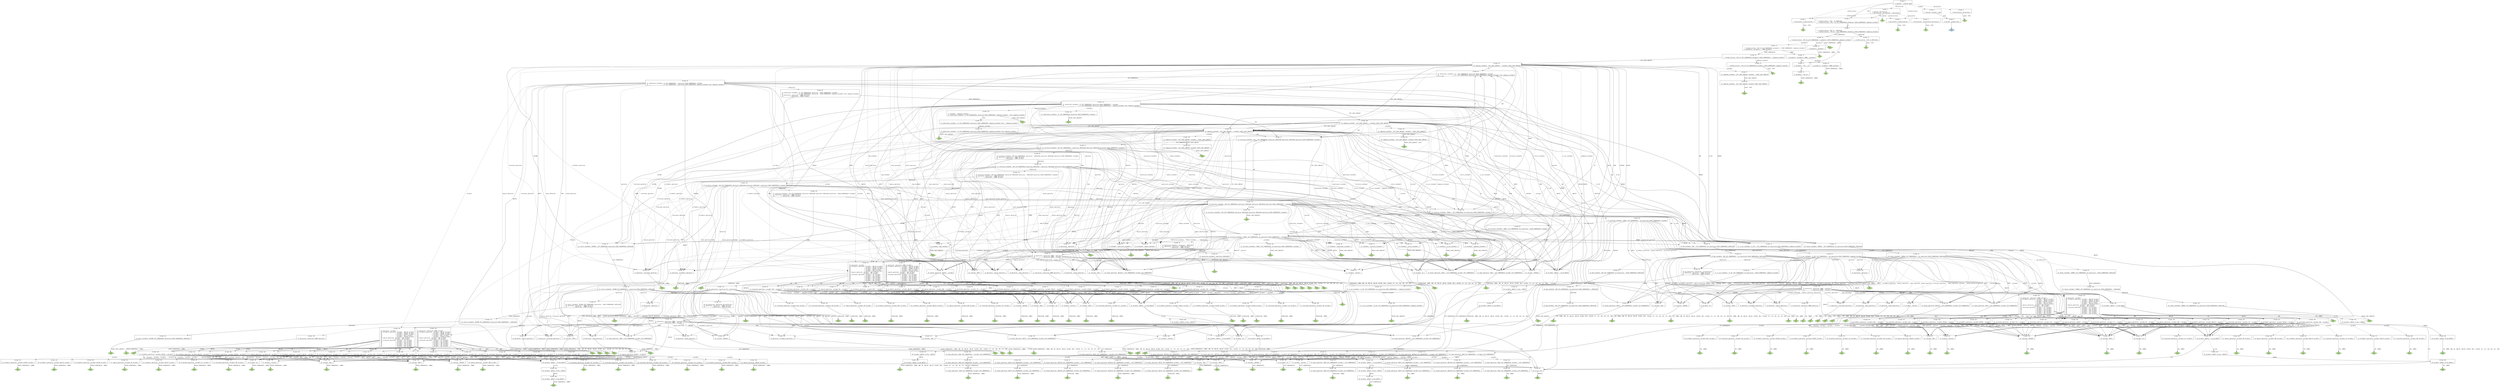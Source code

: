 // Gerado por GNU Bison 3.7.
// Relate erros para <bug-bison@gnu.org>.
// Site: <https://www.gnu.org/software/bison/>.

digraph "mafralang.y"
{
  node [fontname = courier, shape = box, colorscheme = paired6]
  edge [fontname = courier]

  0 [label="Estado 0\n\l  0 $accept: • program $end\l"]
  0 -> 1 [style=solid label="TYPE"]
  0 -> 2 [style=dashed label="program"]
  0 -> 3 [style=dashed label="declarations"]
  0 -> 4 [style=dashed label="declaration"]
  0 -> 5 [style=dashed label="varDeclaration"]
  0 -> 6 [style=dashed label="funcDeclaration"]
  1 [label="Estado 1\n\l  6 varDeclaration: TYPE • ID SEMICOLON\l  7 funcDeclaration: TYPE • ID LEFT_PARENTHESES paramaters RIGHT_PARENTHESES compound_statement\l"]
  1 -> 7 [style=solid label="ID"]
  2 [label="Estado 2\n\l  0 $accept: program • $end\l"]
  2 -> 8 [style=solid label="$end"]
  3 [label="Estado 3\n\l  1 program: declarations •\l  2 declarations: declarations • declaration\l"]
  3 -> 1 [style=solid label="TYPE"]
  3 -> 9 [style=dashed label="declaration"]
  3 -> 5 [style=dashed label="varDeclaration"]
  3 -> 6 [style=dashed label="funcDeclaration"]
  3 -> "3R1" [label="[$end]", style=solid]
 "3R1" [label="R1", fillcolor=3, shape=diamond, style=filled]
  4 [label="Estado 4\n\l  3 declarations: declaration •\l"]
  4 -> "4R3" [label="[$end, TYPE]", style=solid]
 "4R3" [label="R3", fillcolor=3, shape=diamond, style=filled]
  5 [label="Estado 5\n\l  4 declaration: varDeclaration •\l"]
  5 -> "5R4" [label="[$end, TYPE]", style=solid]
 "5R4" [label="R4", fillcolor=3, shape=diamond, style=filled]
  6 [label="Estado 6\n\l  5 declaration: funcDeclaration •\l"]
  6 -> "6R5" [label="[$end, TYPE]", style=solid]
 "6R5" [label="R5", fillcolor=3, shape=diamond, style=filled]
  7 [label="Estado 7\n\l  6 varDeclaration: TYPE ID • SEMICOLON\l  7 funcDeclaration: TYPE ID • LEFT_PARENTHESES paramaters RIGHT_PARENTHESES compound_statement\l"]
  7 -> 10 [style=solid label="LEFT_PARENTHESES"]
  7 -> 11 [style=solid label="SEMICOLON"]
  8 [label="Estado 8\n\l  0 $accept: program $end •\l"]
  8 -> "8R0" [style=solid]
 "8R0" [label="Acc", fillcolor=1, shape=diamond, style=filled]
  9 [label="Estado 9\n\l  2 declarations: declarations declaration •\l"]
  9 -> "9R2" [label="[$end, TYPE]", style=solid]
 "9R2" [label="R2", fillcolor=3, shape=diamond, style=filled]
  10 [label="Estado 10\n\l  7 funcDeclaration: TYPE ID LEFT_PARENTHESES • paramaters RIGHT_PARENTHESES compound_statement\l"]
  10 -> 12 [style=solid label="TYPE"]
  10 -> 13 [style=dashed label="paramaters"]
  10 -> 14 [style=dashed label="paramater"]
  10 -> "10R10" [label="[RIGHT_PARENTHESES, COMMA]", style=solid]
 "10R10" [label="R10", fillcolor=3, shape=diamond, style=filled]
  11 [label="Estado 11\n\l  6 varDeclaration: TYPE ID SEMICOLON •\l"]
  11 -> "11R6" [label="[$end, TYPE]", style=solid]
 "11R6" [label="R6", fillcolor=3, shape=diamond, style=filled]
  12 [label="Estado 12\n\l 11 paramater: TYPE • ID\l"]
  12 -> 15 [style=solid label="ID"]
  13 [label="Estado 13\n\l  7 funcDeclaration: TYPE ID LEFT_PARENTHESES paramaters • RIGHT_PARENTHESES compound_statement\l  8 paramaters: paramaters • COMMA paramater\l"]
  13 -> 16 [style=solid label="RIGHT_PARENTHESES"]
  13 -> 17 [style=solid label="COMMA"]
  14 [label="Estado 14\n\l  9 paramaters: paramater •\l"]
  14 -> "14R9" [label="[RIGHT_PARENTHESES, COMMA]", style=solid]
 "14R9" [label="R9", fillcolor=3, shape=diamond, style=filled]
  15 [label="Estado 15\n\l 11 paramater: TYPE ID •\l"]
  15 -> "15R11" [label="[RIGHT_PARENTHESES, COMMA]", style=solid]
 "15R11" [label="R11", fillcolor=3, shape=diamond, style=filled]
  16 [label="Estado 16\n\l  7 funcDeclaration: TYPE ID LEFT_PARENTHESES paramaters RIGHT_PARENTHESES • compound_statement\l"]
  16 -> 18 [style=solid label="LEFT_CURLY_BRACKET"]
  16 -> 19 [style=dashed label="compound_statement"]
  17 [label="Estado 17\n\l  8 paramaters: paramaters COMMA • paramater\l"]
  17 -> 12 [style=solid label="TYPE"]
  17 -> 20 [style=dashed label="paramater"]
  18 [label="Estado 18\n\l 20 compound_statement: LEFT_CURLY_BRACKET • statement RIGHT_CURLY_BRACKET\l"]
  18 -> 21 [style=solid label="REAL"]
  18 -> 22 [style=solid label="INTEGER"]
  18 -> 23 [style=solid label="ID"]
  18 -> 24 [style=solid label="EMPTY"]
  18 -> 25 [style=solid label="RETURN"]
  18 -> 26 [style=solid label="IF"]
  18 -> 27 [style=solid label="FOR"]
  18 -> 28 [style=solid label="FORALL"]
  18 -> 29 [style=solid label="READ"]
  18 -> 30 [style=solid label="WRITE"]
  18 -> 31 [style=solid label="WRITELN"]
  18 -> 32 [style=solid label="IS_SET"]
  18 -> 33 [style=solid label="REMOVE"]
  18 -> 34 [style=solid label="ADD"]
  18 -> 137 [style=solid label="LEFT_CURLY_BRACKET"]
  18 -> 35 [style=solid label="QUOTES"]
  18 -> 36 [style=solid label="NEGATE"]
  18 -> 37 [style=dashed label="statement"]
  18 -> 38 [style=dashed label="compound_statement"]
  18 -> 39 [style=dashed label="expression_statement"]
  18 -> 40 [style=dashed label="conditional_statement"]
  18 -> 41 [style=dashed label="iteration_statement"]
  18 -> 42 [style=dashed label="return_statement"]
  18 -> 43 [style=dashed label="is_set_statement"]
  18 -> 44 [style=dashed label="remove_statement"]
  18 -> 45 [style=dashed label="add_statement"]
  18 -> 46 [style=dashed label="expression"]
  18 -> 47 [style=dashed label="operation"]
  18 -> 48 [style=dashed label="arithmetic_operation"]
  18 -> 49 [style=dashed label="logical_operation"]
  18 -> 50 [style=dashed label="relational_operation"]
  18 -> 51 [style=dashed label="input_operation"]
  18 -> 52 [style=dashed label="output_operation"]
  18 -> 53 [style=dashed label="variable"]
  18 -> 54 [style=dashed label="constant"]
  19 [label="Estado 19\n\l  7 funcDeclaration: TYPE ID LEFT_PARENTHESES paramaters RIGHT_PARENTHESES compound_statement •\l"]
  19 -> "19R7" [label="[$end, TYPE]", style=solid]
 "19R7" [label="R7", fillcolor=3, shape=diamond, style=filled]
  20 [label="Estado 20\n\l  8 paramaters: paramaters COMMA paramater •\l"]
  20 -> "20R8" [label="[RIGHT_PARENTHESES, COMMA]", style=solid]
 "20R8" [label="R8", fillcolor=3, shape=diamond, style=filled]
  21 [label="Estado 21\n\l 62 constant: REAL •\l"]
  21 -> "21R62" [label="[SEMICOLON, COMMA, AND, OR, ADD_OP, SUB_OP, DIVIDE, MULT, ASSIGN, CLT, CLE, CEQ, CGE, CGT, CNE]", style=solid]
 "21R62" [label="R62", fillcolor=3, shape=diamond, style=filled]
  22 [label="Estado 22\n\l 61 constant: INTEGER •\l"]
  22 -> "22R61" [label="[SEMICOLON, COMMA, AND, OR, ADD_OP, SUB_OP, DIVIDE, MULT, ASSIGN, CLT, CLE, CEQ, CGE, CGT, CNE]", style=solid]
 "22R61" [label="R61", fillcolor=3, shape=diamond, style=filled]
  23 [label="Estado 23\n\l 59 variable: ID •\l"]
  23 -> "23R59" [label="[SEMICOLON, COMMA, AND, OR, ADD_OP, SUB_OP, DIVIDE, MULT, ASSIGN, CLT, CLE, CEQ, CGE, CGT, CNE]", style=solid]
 "23R59" [label="R59", fillcolor=3, shape=diamond, style=filled]
  24 [label="Estado 24\n\l 63 constant: EMPTY •\l"]
  24 -> "24R63" [label="[SEMICOLON, COMMA, AND, OR, ADD_OP, SUB_OP, DIVIDE, MULT, ASSIGN, CLT, CLE, CEQ, CGE, CGT, CNE]", style=solid]
 "24R63" [label="R63", fillcolor=3, shape=diamond, style=filled]
  25 [label="Estado 25\n\l 26 return_statement: RETURN • LEFT_PARENTHESES expression RIGHT_PARENTHESES SEMICOLON\l"]
  25 -> 55 [style=solid label="LEFT_PARENTHESES"]
  26 [label="Estado 26\n\l 22 conditional_statement: IF • LEFT_PARENTHESES expression RIGHT_PARENTHESES statement\l 23                      | IF • LEFT_PARENTHESES expression RIGHT_PARENTHESES compound_statement ELSE compound_statement\l"]
  26 -> 56 [style=solid label="LEFT_PARENTHESES"]
  27 [label="Estado 27\n\l 24 iteration_statement: FOR • LEFT_PARENTHESES expression SEMICOLON expression SEMICOLON expression RIGHT_PARENTHESES statement\l"]
  27 -> 57 [style=solid label="LEFT_PARENTHESES"]
  28 [label="Estado 28\n\l 25 iteration_statement: FORALL • LEFT_PARENTHESES set_expression RIGHT_PARENTHESES statement\l"]
  28 -> 58 [style=solid label="LEFT_PARENTHESES"]
  29 [label="Estado 29\n\l 54 input_operation: READ • LEFT_PARENTHESES variable LEFT_PARENTHESES\l"]
  29 -> 59 [style=solid label="LEFT_PARENTHESES"]
  30 [label="Estado 30\n\l 55 output_operation: WRITE • LEFT_PARENTHESES variable LEFT_PARENTHESES\l"]
  30 -> 60 [style=solid label="LEFT_PARENTHESES"]
  31 [label="Estado 31\n\l 56 output_operation: WRITELN • LEFT_PARENTHESES variable LEFT_PARENTHESES\l"]
  31 -> 61 [style=solid label="LEFT_PARENTHESES"]
  32 [label="Estado 32\n\l 27 is_set_statement: IS_SET • LEFT_PARENTHESES set_expression RIGHT_PARENTHESES compound_statement\l"]
  32 -> 62 [style=solid label="LEFT_PARENTHESES"]
  33 [label="Estado 33\n\l 28 remove_statement: REMOVE • LEFT_PARENTHESES set_expression RIGHT_PARENTHESES SEMICOLON\l"]
  33 -> 63 [style=solid label="LEFT_PARENTHESES"]
  34 [label="Estado 34\n\l 29 add_statement: ADD • LEFT_PARENTHESES set_expression RIGHT_PARENTHESES SEMICOLON\l"]
  34 -> 64 [style=solid label="LEFT_PARENTHESES"]
  35 [label="Estado 35\n\l 58 variable: QUOTES • string QUOTES\l"]
  35 -> 65 [style=solid label="STR"]
  35 -> 66 [style=dashed label="string"]
  36 [label="Estado 36\n\l 45 logical_operation: NEGATE • variable\l"]
  36 -> 138 [style=solid label="REAL"]
  36 -> 139 [style=solid label="INTEGER"]
  36 -> 140 [style=solid label="ID"]
  36 -> 141 [style=solid label="EMPTY"]
  36 -> 142 [style=solid label="QUOTES"]
  36 -> 67 [style=dashed label="variable"]
  36 -> 143 [style=dashed label="constant"]
  37 [label="Estado 37\n\l 20 compound_statement: LEFT_CURLY_BRACKET statement • RIGHT_CURLY_BRACKET\l"]
  37 -> 68 [style=solid label="RIGHT_CURLY_BRACKET"]
  38 [label="Estado 38\n\l 12 statement: compound_statement •\l"]
  38 -> "38R12" [label="[RIGHT_CURLY_BRACKET]", style=solid]
 "38R12" [label="R12", fillcolor=3, shape=diamond, style=filled]
  39 [label="Estado 39\n\l 13 statement: expression_statement •\l"]
  39 -> "39R13" [label="[RIGHT_CURLY_BRACKET]", style=solid]
 "39R13" [label="R13", fillcolor=3, shape=diamond, style=filled]
  40 [label="Estado 40\n\l 14 statement: conditional_statement •\l"]
  40 -> "40R14" [label="[RIGHT_CURLY_BRACKET]", style=solid]
 "40R14" [label="R14", fillcolor=3, shape=diamond, style=filled]
  41 [label="Estado 41\n\l 15 statement: iteration_statement •\l"]
  41 -> "41R15" [label="[RIGHT_CURLY_BRACKET]", style=solid]
 "41R15" [label="R15", fillcolor=3, shape=diamond, style=filled]
  42 [label="Estado 42\n\l 16 statement: return_statement •\l"]
  42 -> "42R16" [label="[RIGHT_CURLY_BRACKET]", style=solid]
 "42R16" [label="R16", fillcolor=3, shape=diamond, style=filled]
  43 [label="Estado 43\n\l 17 statement: is_set_statement •\l"]
  43 -> "43R17" [label="[RIGHT_CURLY_BRACKET]", style=solid]
 "43R17" [label="R17", fillcolor=3, shape=diamond, style=filled]
  44 [label="Estado 44\n\l 18 statement: remove_statement •\l"]
  44 -> "44R18" [label="[RIGHT_CURLY_BRACKET]", style=solid]
 "44R18" [label="R18", fillcolor=3, shape=diamond, style=filled]
  45 [label="Estado 45\n\l 19 statement: add_statement •\l"]
  45 -> "45R19" [label="[RIGHT_CURLY_BRACKET]", style=solid]
 "45R19" [label="R19", fillcolor=3, shape=diamond, style=filled]
  46 [label="Estado 46\n\l 21 expression_statement: expression • SEMICOLON\l 31 expression: expression • COMMA operation\l 32           | expression • COMMA variable\l"]
  46 -> 69 [style=solid label="SEMICOLON"]
  46 -> 70 [style=solid label="COMMA"]
  47 [label="Estado 47\n\l 33 expression: operation •\l"]
  47 -> "47R33" [label="[SEMICOLON, COMMA]", style=solid]
 "47R33" [label="R33", fillcolor=3, shape=diamond, style=filled]
  48 [label="Estado 48\n\l 35 operation: arithmetic_operation •\l"]
  48 -> "48R35" [label="[SEMICOLON, COMMA]", style=solid]
 "48R35" [label="R35", fillcolor=3, shape=diamond, style=filled]
  49 [label="Estado 49\n\l 36 operation: logical_operation •\l"]
  49 -> "49R36" [label="[SEMICOLON, COMMA]", style=solid]
 "49R36" [label="R36", fillcolor=3, shape=diamond, style=filled]
  50 [label="Estado 50\n\l 37 operation: relational_operation •\l"]
  50 -> "50R37" [label="[SEMICOLON, COMMA]", style=solid]
 "50R37" [label="R37", fillcolor=3, shape=diamond, style=filled]
  51 [label="Estado 51\n\l 38 operation: input_operation •\l"]
  51 -> "51R38" [label="[SEMICOLON, COMMA]", style=solid]
 "51R38" [label="R38", fillcolor=3, shape=diamond, style=filled]
  52 [label="Estado 52\n\l 39 operation: output_operation •\l"]
  52 -> "52R39" [label="[SEMICOLON, COMMA]", style=solid]
 "52R39" [label="R39", fillcolor=3, shape=diamond, style=filled]
  53 [label="Estado 53\n\l 34 expression: variable •\l 40 arithmetic_operation: variable • ADD_OP variable\l 41                     | variable • SUB_OP variable\l 42                     | variable • DIVIDE variable\l 43                     | variable • MULT variable\l 44                     | variable • ASSIGN variable\l 46 logical_operation: variable • AND variable\l 47                  | variable • OR variable\l 48 relational_operation: variable • CLT variable\l 49                     | variable • CLE variable\l 50                     | variable • CEQ variable\l 51                     | variable • CGE variable\l 52                     | variable • CGT variable\l 53                     | variable • CNE variable\l"]
  53 -> 71 [style=solid label="AND"]
  53 -> 72 [style=solid label="OR"]
  53 -> 73 [style=solid label="ADD_OP"]
  53 -> 74 [style=solid label="SUB_OP"]
  53 -> 75 [style=solid label="DIVIDE"]
  53 -> 76 [style=solid label="MULT"]
  53 -> 77 [style=solid label="ASSIGN"]
  53 -> 78 [style=solid label="CLT"]
  53 -> 79 [style=solid label="CLE"]
  53 -> 80 [style=solid label="CEQ"]
  53 -> 81 [style=solid label="CGE"]
  53 -> 82 [style=solid label="CGT"]
  53 -> 83 [style=solid label="CNE"]
  53 -> "53R34" [label="[SEMICOLON, COMMA]", style=solid]
 "53R34" [label="R34", fillcolor=3, shape=diamond, style=filled]
  54 [label="Estado 54\n\l 57 variable: constant •\l"]
  54 -> "54R57" [label="[SEMICOLON, COMMA, AND, OR, ADD_OP, SUB_OP, DIVIDE, MULT, ASSIGN, CLT, CLE, CEQ, CGE, CGT, CNE]", style=solid]
 "54R57" [label="R57", fillcolor=3, shape=diamond, style=filled]
  55 [label="Estado 55\n\l 26 return_statement: RETURN LEFT_PARENTHESES • expression RIGHT_PARENTHESES SEMICOLON\l"]
  55 -> 144 [style=solid label="REAL"]
  55 -> 145 [style=solid label="INTEGER"]
  55 -> 146 [style=solid label="ID"]
  55 -> 147 [style=solid label="EMPTY"]
  55 -> 148 [style=solid label="READ"]
  55 -> 149 [style=solid label="WRITE"]
  55 -> 150 [style=solid label="WRITELN"]
  55 -> 151 [style=solid label="QUOTES"]
  55 -> 152 [style=solid label="NEGATE"]
  55 -> 84 [style=dashed label="expression"]
  55 -> 153 [style=dashed label="operation"]
  55 -> 154 [style=dashed label="arithmetic_operation"]
  55 -> 155 [style=dashed label="logical_operation"]
  55 -> 156 [style=dashed label="relational_operation"]
  55 -> 157 [style=dashed label="input_operation"]
  55 -> 158 [style=dashed label="output_operation"]
  55 -> 159 [style=dashed label="variable"]
  55 -> 160 [style=dashed label="constant"]
  56 [label="Estado 56\n\l 22 conditional_statement: IF LEFT_PARENTHESES • expression RIGHT_PARENTHESES statement\l 23                      | IF LEFT_PARENTHESES • expression RIGHT_PARENTHESES compound_statement ELSE compound_statement\l"]
  56 -> 144 [style=solid label="REAL"]
  56 -> 145 [style=solid label="INTEGER"]
  56 -> 146 [style=solid label="ID"]
  56 -> 147 [style=solid label="EMPTY"]
  56 -> 148 [style=solid label="READ"]
  56 -> 149 [style=solid label="WRITE"]
  56 -> 150 [style=solid label="WRITELN"]
  56 -> 151 [style=solid label="QUOTES"]
  56 -> 152 [style=solid label="NEGATE"]
  56 -> 85 [style=dashed label="expression"]
  56 -> 153 [style=dashed label="operation"]
  56 -> 154 [style=dashed label="arithmetic_operation"]
  56 -> 155 [style=dashed label="logical_operation"]
  56 -> 156 [style=dashed label="relational_operation"]
  56 -> 157 [style=dashed label="input_operation"]
  56 -> 158 [style=dashed label="output_operation"]
  56 -> 159 [style=dashed label="variable"]
  56 -> 160 [style=dashed label="constant"]
  57 [label="Estado 57\n\l 24 iteration_statement: FOR LEFT_PARENTHESES • expression SEMICOLON expression SEMICOLON expression RIGHT_PARENTHESES statement\l"]
  57 -> 21 [style=solid label="REAL"]
  57 -> 22 [style=solid label="INTEGER"]
  57 -> 23 [style=solid label="ID"]
  57 -> 24 [style=solid label="EMPTY"]
  57 -> 29 [style=solid label="READ"]
  57 -> 30 [style=solid label="WRITE"]
  57 -> 31 [style=solid label="WRITELN"]
  57 -> 35 [style=solid label="QUOTES"]
  57 -> 36 [style=solid label="NEGATE"]
  57 -> 86 [style=dashed label="expression"]
  57 -> 47 [style=dashed label="operation"]
  57 -> 48 [style=dashed label="arithmetic_operation"]
  57 -> 49 [style=dashed label="logical_operation"]
  57 -> 50 [style=dashed label="relational_operation"]
  57 -> 51 [style=dashed label="input_operation"]
  57 -> 52 [style=dashed label="output_operation"]
  57 -> 53 [style=dashed label="variable"]
  57 -> 54 [style=dashed label="constant"]
  58 [label="Estado 58\n\l 25 iteration_statement: FORALL LEFT_PARENTHESES • set_expression RIGHT_PARENTHESES statement\l"]
  58 -> 161 [style=solid label="REAL"]
  58 -> 162 [style=solid label="INTEGER"]
  58 -> 163 [style=solid label="ID"]
  58 -> 164 [style=solid label="EMPTY"]
  58 -> 165 [style=solid label="READ"]
  58 -> 166 [style=solid label="WRITE"]
  58 -> 167 [style=solid label="WRITELN"]
  58 -> 168 [style=solid label="QUOTES"]
  58 -> 169 [style=solid label="NEGATE"]
  58 -> 87 [style=dashed label="set_expression"]
  58 -> 88 [style=dashed label="expression"]
  58 -> 170 [style=dashed label="operation"]
  58 -> 171 [style=dashed label="arithmetic_operation"]
  58 -> 172 [style=dashed label="logical_operation"]
  58 -> 173 [style=dashed label="relational_operation"]
  58 -> 174 [style=dashed label="input_operation"]
  58 -> 175 [style=dashed label="output_operation"]
  58 -> 176 [style=dashed label="variable"]
  58 -> 177 [style=dashed label="constant"]
  59 [label="Estado 59\n\l 54 input_operation: READ LEFT_PARENTHESES • variable LEFT_PARENTHESES\l"]
  59 -> 178 [style=solid label="REAL"]
  59 -> 179 [style=solid label="INTEGER"]
  59 -> 180 [style=solid label="ID"]
  59 -> 181 [style=solid label="EMPTY"]
  59 -> 182 [style=solid label="QUOTES"]
  59 -> 89 [style=dashed label="variable"]
  59 -> 183 [style=dashed label="constant"]
  60 [label="Estado 60\n\l 55 output_operation: WRITE LEFT_PARENTHESES • variable LEFT_PARENTHESES\l"]
  60 -> 178 [style=solid label="REAL"]
  60 -> 179 [style=solid label="INTEGER"]
  60 -> 180 [style=solid label="ID"]
  60 -> 181 [style=solid label="EMPTY"]
  60 -> 182 [style=solid label="QUOTES"]
  60 -> 90 [style=dashed label="variable"]
  60 -> 183 [style=dashed label="constant"]
  61 [label="Estado 61\n\l 56 output_operation: WRITELN LEFT_PARENTHESES • variable LEFT_PARENTHESES\l"]
  61 -> 178 [style=solid label="REAL"]
  61 -> 179 [style=solid label="INTEGER"]
  61 -> 180 [style=solid label="ID"]
  61 -> 181 [style=solid label="EMPTY"]
  61 -> 182 [style=solid label="QUOTES"]
  61 -> 91 [style=dashed label="variable"]
  61 -> 183 [style=dashed label="constant"]
  62 [label="Estado 62\n\l 27 is_set_statement: IS_SET LEFT_PARENTHESES • set_expression RIGHT_PARENTHESES compound_statement\l"]
  62 -> 161 [style=solid label="REAL"]
  62 -> 162 [style=solid label="INTEGER"]
  62 -> 163 [style=solid label="ID"]
  62 -> 164 [style=solid label="EMPTY"]
  62 -> 165 [style=solid label="READ"]
  62 -> 166 [style=solid label="WRITE"]
  62 -> 167 [style=solid label="WRITELN"]
  62 -> 168 [style=solid label="QUOTES"]
  62 -> 169 [style=solid label="NEGATE"]
  62 -> 92 [style=dashed label="set_expression"]
  62 -> 88 [style=dashed label="expression"]
  62 -> 170 [style=dashed label="operation"]
  62 -> 171 [style=dashed label="arithmetic_operation"]
  62 -> 172 [style=dashed label="logical_operation"]
  62 -> 173 [style=dashed label="relational_operation"]
  62 -> 174 [style=dashed label="input_operation"]
  62 -> 175 [style=dashed label="output_operation"]
  62 -> 176 [style=dashed label="variable"]
  62 -> 177 [style=dashed label="constant"]
  63 [label="Estado 63\n\l 28 remove_statement: REMOVE LEFT_PARENTHESES • set_expression RIGHT_PARENTHESES SEMICOLON\l"]
  63 -> 161 [style=solid label="REAL"]
  63 -> 162 [style=solid label="INTEGER"]
  63 -> 163 [style=solid label="ID"]
  63 -> 164 [style=solid label="EMPTY"]
  63 -> 165 [style=solid label="READ"]
  63 -> 166 [style=solid label="WRITE"]
  63 -> 167 [style=solid label="WRITELN"]
  63 -> 168 [style=solid label="QUOTES"]
  63 -> 169 [style=solid label="NEGATE"]
  63 -> 93 [style=dashed label="set_expression"]
  63 -> 88 [style=dashed label="expression"]
  63 -> 170 [style=dashed label="operation"]
  63 -> 171 [style=dashed label="arithmetic_operation"]
  63 -> 172 [style=dashed label="logical_operation"]
  63 -> 173 [style=dashed label="relational_operation"]
  63 -> 174 [style=dashed label="input_operation"]
  63 -> 175 [style=dashed label="output_operation"]
  63 -> 176 [style=dashed label="variable"]
  63 -> 177 [style=dashed label="constant"]
  64 [label="Estado 64\n\l 29 add_statement: ADD LEFT_PARENTHESES • set_expression RIGHT_PARENTHESES SEMICOLON\l"]
  64 -> 161 [style=solid label="REAL"]
  64 -> 162 [style=solid label="INTEGER"]
  64 -> 163 [style=solid label="ID"]
  64 -> 164 [style=solid label="EMPTY"]
  64 -> 165 [style=solid label="READ"]
  64 -> 166 [style=solid label="WRITE"]
  64 -> 167 [style=solid label="WRITELN"]
  64 -> 168 [style=solid label="QUOTES"]
  64 -> 169 [style=solid label="NEGATE"]
  64 -> 94 [style=dashed label="set_expression"]
  64 -> 88 [style=dashed label="expression"]
  64 -> 170 [style=dashed label="operation"]
  64 -> 171 [style=dashed label="arithmetic_operation"]
  64 -> 172 [style=dashed label="logical_operation"]
  64 -> 173 [style=dashed label="relational_operation"]
  64 -> 174 [style=dashed label="input_operation"]
  64 -> 175 [style=dashed label="output_operation"]
  64 -> 176 [style=dashed label="variable"]
  64 -> 177 [style=dashed label="constant"]
  65 [label="Estado 65\n\l 60 string: STR •\l"]
  65 -> "65R60" [label="[QUOTES]", style=solid]
 "65R60" [label="R60", fillcolor=3, shape=diamond, style=filled]
  66 [label="Estado 66\n\l 58 variable: QUOTES string • QUOTES\l"]
  66 -> 95 [style=solid label="QUOTES"]
  67 [label="Estado 67\n\l 45 logical_operation: NEGATE variable •\l"]
  67 -> "67R45" [label="[SEMICOLON, COMMA]", style=solid]
 "67R45" [label="R45", fillcolor=3, shape=diamond, style=filled]
  68 [label="Estado 68\n\l 20 compound_statement: LEFT_CURLY_BRACKET statement RIGHT_CURLY_BRACKET •\l"]
  68 -> "68R20" [label="[$end, TYPE]", style=solid]
 "68R20" [label="R20", fillcolor=3, shape=diamond, style=filled]
  69 [label="Estado 69\n\l 21 expression_statement: expression SEMICOLON •\l"]
  69 -> "69R21" [label="[RIGHT_CURLY_BRACKET]", style=solid]
 "69R21" [label="R21", fillcolor=3, shape=diamond, style=filled]
  70 [label="Estado 70\n\l 31 expression: expression COMMA • operation\l 32           | expression COMMA • variable\l"]
  70 -> 21 [style=solid label="REAL"]
  70 -> 22 [style=solid label="INTEGER"]
  70 -> 23 [style=solid label="ID"]
  70 -> 24 [style=solid label="EMPTY"]
  70 -> 29 [style=solid label="READ"]
  70 -> 30 [style=solid label="WRITE"]
  70 -> 31 [style=solid label="WRITELN"]
  70 -> 35 [style=solid label="QUOTES"]
  70 -> 36 [style=solid label="NEGATE"]
  70 -> 96 [style=dashed label="operation"]
  70 -> 48 [style=dashed label="arithmetic_operation"]
  70 -> 49 [style=dashed label="logical_operation"]
  70 -> 50 [style=dashed label="relational_operation"]
  70 -> 51 [style=dashed label="input_operation"]
  70 -> 52 [style=dashed label="output_operation"]
  70 -> 97 [style=dashed label="variable"]
  70 -> 54 [style=dashed label="constant"]
  71 [label="Estado 71\n\l 46 logical_operation: variable AND • variable\l"]
  71 -> 138 [style=solid label="REAL"]
  71 -> 139 [style=solid label="INTEGER"]
  71 -> 140 [style=solid label="ID"]
  71 -> 141 [style=solid label="EMPTY"]
  71 -> 142 [style=solid label="QUOTES"]
  71 -> 98 [style=dashed label="variable"]
  71 -> 143 [style=dashed label="constant"]
  72 [label="Estado 72\n\l 47 logical_operation: variable OR • variable\l"]
  72 -> 138 [style=solid label="REAL"]
  72 -> 139 [style=solid label="INTEGER"]
  72 -> 140 [style=solid label="ID"]
  72 -> 141 [style=solid label="EMPTY"]
  72 -> 142 [style=solid label="QUOTES"]
  72 -> 99 [style=dashed label="variable"]
  72 -> 143 [style=dashed label="constant"]
  73 [label="Estado 73\n\l 40 arithmetic_operation: variable ADD_OP • variable\l"]
  73 -> 138 [style=solid label="REAL"]
  73 -> 139 [style=solid label="INTEGER"]
  73 -> 140 [style=solid label="ID"]
  73 -> 141 [style=solid label="EMPTY"]
  73 -> 142 [style=solid label="QUOTES"]
  73 -> 100 [style=dashed label="variable"]
  73 -> 143 [style=dashed label="constant"]
  74 [label="Estado 74\n\l 41 arithmetic_operation: variable SUB_OP • variable\l"]
  74 -> 138 [style=solid label="REAL"]
  74 -> 139 [style=solid label="INTEGER"]
  74 -> 140 [style=solid label="ID"]
  74 -> 141 [style=solid label="EMPTY"]
  74 -> 142 [style=solid label="QUOTES"]
  74 -> 101 [style=dashed label="variable"]
  74 -> 143 [style=dashed label="constant"]
  75 [label="Estado 75\n\l 42 arithmetic_operation: variable DIVIDE • variable\l"]
  75 -> 138 [style=solid label="REAL"]
  75 -> 139 [style=solid label="INTEGER"]
  75 -> 140 [style=solid label="ID"]
  75 -> 141 [style=solid label="EMPTY"]
  75 -> 142 [style=solid label="QUOTES"]
  75 -> 102 [style=dashed label="variable"]
  75 -> 143 [style=dashed label="constant"]
  76 [label="Estado 76\n\l 43 arithmetic_operation: variable MULT • variable\l"]
  76 -> 138 [style=solid label="REAL"]
  76 -> 139 [style=solid label="INTEGER"]
  76 -> 140 [style=solid label="ID"]
  76 -> 141 [style=solid label="EMPTY"]
  76 -> 142 [style=solid label="QUOTES"]
  76 -> 103 [style=dashed label="variable"]
  76 -> 143 [style=dashed label="constant"]
  77 [label="Estado 77\n\l 44 arithmetic_operation: variable ASSIGN • variable\l"]
  77 -> 138 [style=solid label="REAL"]
  77 -> 139 [style=solid label="INTEGER"]
  77 -> 140 [style=solid label="ID"]
  77 -> 141 [style=solid label="EMPTY"]
  77 -> 142 [style=solid label="QUOTES"]
  77 -> 104 [style=dashed label="variable"]
  77 -> 143 [style=dashed label="constant"]
  78 [label="Estado 78\n\l 48 relational_operation: variable CLT • variable\l"]
  78 -> 138 [style=solid label="REAL"]
  78 -> 139 [style=solid label="INTEGER"]
  78 -> 140 [style=solid label="ID"]
  78 -> 141 [style=solid label="EMPTY"]
  78 -> 142 [style=solid label="QUOTES"]
  78 -> 105 [style=dashed label="variable"]
  78 -> 143 [style=dashed label="constant"]
  79 [label="Estado 79\n\l 49 relational_operation: variable CLE • variable\l"]
  79 -> 138 [style=solid label="REAL"]
  79 -> 139 [style=solid label="INTEGER"]
  79 -> 140 [style=solid label="ID"]
  79 -> 141 [style=solid label="EMPTY"]
  79 -> 142 [style=solid label="QUOTES"]
  79 -> 106 [style=dashed label="variable"]
  79 -> 143 [style=dashed label="constant"]
  80 [label="Estado 80\n\l 50 relational_operation: variable CEQ • variable\l"]
  80 -> 138 [style=solid label="REAL"]
  80 -> 139 [style=solid label="INTEGER"]
  80 -> 140 [style=solid label="ID"]
  80 -> 141 [style=solid label="EMPTY"]
  80 -> 142 [style=solid label="QUOTES"]
  80 -> 107 [style=dashed label="variable"]
  80 -> 143 [style=dashed label="constant"]
  81 [label="Estado 81\n\l 51 relational_operation: variable CGE • variable\l"]
  81 -> 138 [style=solid label="REAL"]
  81 -> 139 [style=solid label="INTEGER"]
  81 -> 140 [style=solid label="ID"]
  81 -> 141 [style=solid label="EMPTY"]
  81 -> 142 [style=solid label="QUOTES"]
  81 -> 108 [style=dashed label="variable"]
  81 -> 143 [style=dashed label="constant"]
  82 [label="Estado 82\n\l 52 relational_operation: variable CGT • variable\l"]
  82 -> 138 [style=solid label="REAL"]
  82 -> 139 [style=solid label="INTEGER"]
  82 -> 140 [style=solid label="ID"]
  82 -> 141 [style=solid label="EMPTY"]
  82 -> 142 [style=solid label="QUOTES"]
  82 -> 109 [style=dashed label="variable"]
  82 -> 143 [style=dashed label="constant"]
  83 [label="Estado 83\n\l 53 relational_operation: variable CNE • variable\l"]
  83 -> 138 [style=solid label="REAL"]
  83 -> 139 [style=solid label="INTEGER"]
  83 -> 140 [style=solid label="ID"]
  83 -> 141 [style=solid label="EMPTY"]
  83 -> 142 [style=solid label="QUOTES"]
  83 -> 110 [style=dashed label="variable"]
  83 -> 143 [style=dashed label="constant"]
  84 [label="Estado 84\n\l 26 return_statement: RETURN LEFT_PARENTHESES expression • RIGHT_PARENTHESES SEMICOLON\l 31 expression: expression • COMMA operation\l 32           | expression • COMMA variable\l"]
  84 -> 111 [style=solid label="RIGHT_PARENTHESES"]
  84 -> 184 [style=solid label="COMMA"]
  85 [label="Estado 85\n\l 22 conditional_statement: IF LEFT_PARENTHESES expression • RIGHT_PARENTHESES statement\l 23                      | IF LEFT_PARENTHESES expression • RIGHT_PARENTHESES compound_statement ELSE compound_statement\l 31 expression: expression • COMMA operation\l 32           | expression • COMMA variable\l"]
  85 -> 112 [style=solid label="RIGHT_PARENTHESES"]
  85 -> 184 [style=solid label="COMMA"]
  86 [label="Estado 86\n\l 24 iteration_statement: FOR LEFT_PARENTHESES expression • SEMICOLON expression SEMICOLON expression RIGHT_PARENTHESES statement\l 31 expression: expression • COMMA operation\l 32           | expression • COMMA variable\l"]
  86 -> 113 [style=solid label="SEMICOLON"]
  86 -> 70 [style=solid label="COMMA"]
  87 [label="Estado 87\n\l 25 iteration_statement: FORALL LEFT_PARENTHESES set_expression • RIGHT_PARENTHESES statement\l"]
  87 -> 114 [style=solid label="RIGHT_PARENTHESES"]
  88 [label="Estado 88\n\l 30 set_expression: expression • IN expression\l 31 expression: expression • COMMA operation\l 32           | expression • COMMA variable\l"]
  88 -> 115 [style=solid label="IN"]
  88 -> 185 [style=solid label="COMMA"]
  89 [label="Estado 89\n\l 54 input_operation: READ LEFT_PARENTHESES variable • LEFT_PARENTHESES\l"]
  89 -> 116 [style=solid label="LEFT_PARENTHESES"]
  90 [label="Estado 90\n\l 55 output_operation: WRITE LEFT_PARENTHESES variable • LEFT_PARENTHESES\l"]
  90 -> 117 [style=solid label="LEFT_PARENTHESES"]
  91 [label="Estado 91\n\l 56 output_operation: WRITELN LEFT_PARENTHESES variable • LEFT_PARENTHESES\l"]
  91 -> 118 [style=solid label="LEFT_PARENTHESES"]
  92 [label="Estado 92\n\l 27 is_set_statement: IS_SET LEFT_PARENTHESES set_expression • RIGHT_PARENTHESES compound_statement\l"]
  92 -> 119 [style=solid label="RIGHT_PARENTHESES"]
  93 [label="Estado 93\n\l 28 remove_statement: REMOVE LEFT_PARENTHESES set_expression • RIGHT_PARENTHESES SEMICOLON\l"]
  93 -> 120 [style=solid label="RIGHT_PARENTHESES"]
  94 [label="Estado 94\n\l 29 add_statement: ADD LEFT_PARENTHESES set_expression • RIGHT_PARENTHESES SEMICOLON\l"]
  94 -> 121 [style=solid label="RIGHT_PARENTHESES"]
  95 [label="Estado 95\n\l 58 variable: QUOTES string QUOTES •\l"]
  95 -> "95R58" [label="[SEMICOLON, COMMA, AND, OR, ADD_OP, SUB_OP, DIVIDE, MULT, ASSIGN, CLT, CLE, CEQ, CGE, CGT, CNE]", style=solid]
 "95R58" [label="R58", fillcolor=3, shape=diamond, style=filled]
  96 [label="Estado 96\n\l 31 expression: expression COMMA operation •\l"]
  96 -> "96R31" [label="[SEMICOLON, COMMA]", style=solid]
 "96R31" [label="R31", fillcolor=3, shape=diamond, style=filled]
  97 [label="Estado 97\n\l 32 expression: expression COMMA variable •\l 40 arithmetic_operation: variable • ADD_OP variable\l 41                     | variable • SUB_OP variable\l 42                     | variable • DIVIDE variable\l 43                     | variable • MULT variable\l 44                     | variable • ASSIGN variable\l 46 logical_operation: variable • AND variable\l 47                  | variable • OR variable\l 48 relational_operation: variable • CLT variable\l 49                     | variable • CLE variable\l 50                     | variable • CEQ variable\l 51                     | variable • CGE variable\l 52                     | variable • CGT variable\l 53                     | variable • CNE variable\l"]
  97 -> 71 [style=solid label="AND"]
  97 -> 72 [style=solid label="OR"]
  97 -> 73 [style=solid label="ADD_OP"]
  97 -> 74 [style=solid label="SUB_OP"]
  97 -> 75 [style=solid label="DIVIDE"]
  97 -> 76 [style=solid label="MULT"]
  97 -> 77 [style=solid label="ASSIGN"]
  97 -> 78 [style=solid label="CLT"]
  97 -> 79 [style=solid label="CLE"]
  97 -> 80 [style=solid label="CEQ"]
  97 -> 81 [style=solid label="CGE"]
  97 -> 82 [style=solid label="CGT"]
  97 -> 83 [style=solid label="CNE"]
  97 -> "97R32" [label="[SEMICOLON, COMMA]", style=solid]
 "97R32" [label="R32", fillcolor=3, shape=diamond, style=filled]
  98 [label="Estado 98\n\l 46 logical_operation: variable AND variable •\l"]
  98 -> "98R46" [label="[SEMICOLON, COMMA]", style=solid]
 "98R46" [label="R46", fillcolor=3, shape=diamond, style=filled]
  99 [label="Estado 99\n\l 47 logical_operation: variable OR variable •\l"]
  99 -> "99R47" [label="[SEMICOLON, COMMA]", style=solid]
 "99R47" [label="R47", fillcolor=3, shape=diamond, style=filled]
  100 [label="Estado 100\n\l 40 arithmetic_operation: variable ADD_OP variable •\l"]
  100 -> "100R40" [label="[SEMICOLON, COMMA]", style=solid]
 "100R40" [label="R40", fillcolor=3, shape=diamond, style=filled]
  101 [label="Estado 101\n\l 41 arithmetic_operation: variable SUB_OP variable •\l"]
  101 -> "101R41" [label="[SEMICOLON, COMMA]", style=solid]
 "101R41" [label="R41", fillcolor=3, shape=diamond, style=filled]
  102 [label="Estado 102\n\l 42 arithmetic_operation: variable DIVIDE variable •\l"]
  102 -> "102R42" [label="[SEMICOLON, COMMA]", style=solid]
 "102R42" [label="R42", fillcolor=3, shape=diamond, style=filled]
  103 [label="Estado 103\n\l 43 arithmetic_operation: variable MULT variable •\l"]
  103 -> "103R43" [label="[SEMICOLON, COMMA]", style=solid]
 "103R43" [label="R43", fillcolor=3, shape=diamond, style=filled]
  104 [label="Estado 104\n\l 44 arithmetic_operation: variable ASSIGN variable •\l"]
  104 -> "104R44" [label="[SEMICOLON, COMMA]", style=solid]
 "104R44" [label="R44", fillcolor=3, shape=diamond, style=filled]
  105 [label="Estado 105\n\l 48 relational_operation: variable CLT variable •\l"]
  105 -> "105R48" [label="[SEMICOLON, COMMA]", style=solid]
 "105R48" [label="R48", fillcolor=3, shape=diamond, style=filled]
  106 [label="Estado 106\n\l 49 relational_operation: variable CLE variable •\l"]
  106 -> "106R49" [label="[SEMICOLON, COMMA]", style=solid]
 "106R49" [label="R49", fillcolor=3, shape=diamond, style=filled]
  107 [label="Estado 107\n\l 50 relational_operation: variable CEQ variable •\l"]
  107 -> "107R50" [label="[SEMICOLON, COMMA]", style=solid]
 "107R50" [label="R50", fillcolor=3, shape=diamond, style=filled]
  108 [label="Estado 108\n\l 51 relational_operation: variable CGE variable •\l"]
  108 -> "108R51" [label="[SEMICOLON, COMMA]", style=solid]
 "108R51" [label="R51", fillcolor=3, shape=diamond, style=filled]
  109 [label="Estado 109\n\l 52 relational_operation: variable CGT variable •\l"]
  109 -> "109R52" [label="[SEMICOLON, COMMA]", style=solid]
 "109R52" [label="R52", fillcolor=3, shape=diamond, style=filled]
  110 [label="Estado 110\n\l 53 relational_operation: variable CNE variable •\l"]
  110 -> "110R53" [label="[SEMICOLON, COMMA]", style=solid]
 "110R53" [label="R53", fillcolor=3, shape=diamond, style=filled]
  111 [label="Estado 111\n\l 26 return_statement: RETURN LEFT_PARENTHESES expression RIGHT_PARENTHESES • SEMICOLON\l"]
  111 -> 122 [style=solid label="SEMICOLON"]
  112 [label="Estado 112\n\l 22 conditional_statement: IF LEFT_PARENTHESES expression RIGHT_PARENTHESES • statement\l 23                      | IF LEFT_PARENTHESES expression RIGHT_PARENTHESES • compound_statement ELSE compound_statement\l"]
  112 -> 21 [style=solid label="REAL"]
  112 -> 22 [style=solid label="INTEGER"]
  112 -> 23 [style=solid label="ID"]
  112 -> 24 [style=solid label="EMPTY"]
  112 -> 25 [style=solid label="RETURN"]
  112 -> 26 [style=solid label="IF"]
  112 -> 27 [style=solid label="FOR"]
  112 -> 28 [style=solid label="FORALL"]
  112 -> 29 [style=solid label="READ"]
  112 -> 30 [style=solid label="WRITE"]
  112 -> 31 [style=solid label="WRITELN"]
  112 -> 32 [style=solid label="IS_SET"]
  112 -> 33 [style=solid label="REMOVE"]
  112 -> 34 [style=solid label="ADD"]
  112 -> 186 [style=solid label="LEFT_CURLY_BRACKET"]
  112 -> 35 [style=solid label="QUOTES"]
  112 -> 36 [style=solid label="NEGATE"]
  112 -> 123 [style=dashed label="statement"]
  112 -> 124 [style=dashed label="compound_statement"]
  112 -> 39 [style=dashed label="expression_statement"]
  112 -> 40 [style=dashed label="conditional_statement"]
  112 -> 41 [style=dashed label="iteration_statement"]
  112 -> 42 [style=dashed label="return_statement"]
  112 -> 43 [style=dashed label="is_set_statement"]
  112 -> 44 [style=dashed label="remove_statement"]
  112 -> 45 [style=dashed label="add_statement"]
  112 -> 46 [style=dashed label="expression"]
  112 -> 47 [style=dashed label="operation"]
  112 -> 48 [style=dashed label="arithmetic_operation"]
  112 -> 49 [style=dashed label="logical_operation"]
  112 -> 50 [style=dashed label="relational_operation"]
  112 -> 51 [style=dashed label="input_operation"]
  112 -> 52 [style=dashed label="output_operation"]
  112 -> 53 [style=dashed label="variable"]
  112 -> 54 [style=dashed label="constant"]
  113 [label="Estado 113\n\l 24 iteration_statement: FOR LEFT_PARENTHESES expression SEMICOLON • expression SEMICOLON expression RIGHT_PARENTHESES statement\l"]
  113 -> 21 [style=solid label="REAL"]
  113 -> 22 [style=solid label="INTEGER"]
  113 -> 23 [style=solid label="ID"]
  113 -> 24 [style=solid label="EMPTY"]
  113 -> 29 [style=solid label="READ"]
  113 -> 30 [style=solid label="WRITE"]
  113 -> 31 [style=solid label="WRITELN"]
  113 -> 35 [style=solid label="QUOTES"]
  113 -> 36 [style=solid label="NEGATE"]
  113 -> 125 [style=dashed label="expression"]
  113 -> 47 [style=dashed label="operation"]
  113 -> 48 [style=dashed label="arithmetic_operation"]
  113 -> 49 [style=dashed label="logical_operation"]
  113 -> 50 [style=dashed label="relational_operation"]
  113 -> 51 [style=dashed label="input_operation"]
  113 -> 52 [style=dashed label="output_operation"]
  113 -> 53 [style=dashed label="variable"]
  113 -> 54 [style=dashed label="constant"]
  114 [label="Estado 114\n\l 25 iteration_statement: FORALL LEFT_PARENTHESES set_expression RIGHT_PARENTHESES • statement\l"]
  114 -> 21 [style=solid label="REAL"]
  114 -> 22 [style=solid label="INTEGER"]
  114 -> 23 [style=solid label="ID"]
  114 -> 24 [style=solid label="EMPTY"]
  114 -> 25 [style=solid label="RETURN"]
  114 -> 26 [style=solid label="IF"]
  114 -> 27 [style=solid label="FOR"]
  114 -> 28 [style=solid label="FORALL"]
  114 -> 29 [style=solid label="READ"]
  114 -> 30 [style=solid label="WRITE"]
  114 -> 31 [style=solid label="WRITELN"]
  114 -> 32 [style=solid label="IS_SET"]
  114 -> 33 [style=solid label="REMOVE"]
  114 -> 34 [style=solid label="ADD"]
  114 -> 137 [style=solid label="LEFT_CURLY_BRACKET"]
  114 -> 35 [style=solid label="QUOTES"]
  114 -> 36 [style=solid label="NEGATE"]
  114 -> 126 [style=dashed label="statement"]
  114 -> 38 [style=dashed label="compound_statement"]
  114 -> 39 [style=dashed label="expression_statement"]
  114 -> 40 [style=dashed label="conditional_statement"]
  114 -> 41 [style=dashed label="iteration_statement"]
  114 -> 42 [style=dashed label="return_statement"]
  114 -> 43 [style=dashed label="is_set_statement"]
  114 -> 44 [style=dashed label="remove_statement"]
  114 -> 45 [style=dashed label="add_statement"]
  114 -> 46 [style=dashed label="expression"]
  114 -> 47 [style=dashed label="operation"]
  114 -> 48 [style=dashed label="arithmetic_operation"]
  114 -> 49 [style=dashed label="logical_operation"]
  114 -> 50 [style=dashed label="relational_operation"]
  114 -> 51 [style=dashed label="input_operation"]
  114 -> 52 [style=dashed label="output_operation"]
  114 -> 53 [style=dashed label="variable"]
  114 -> 54 [style=dashed label="constant"]
  115 [label="Estado 115\n\l 30 set_expression: expression IN • expression\l"]
  115 -> 144 [style=solid label="REAL"]
  115 -> 145 [style=solid label="INTEGER"]
  115 -> 146 [style=solid label="ID"]
  115 -> 147 [style=solid label="EMPTY"]
  115 -> 148 [style=solid label="READ"]
  115 -> 149 [style=solid label="WRITE"]
  115 -> 150 [style=solid label="WRITELN"]
  115 -> 151 [style=solid label="QUOTES"]
  115 -> 152 [style=solid label="NEGATE"]
  115 -> 127 [style=dashed label="expression"]
  115 -> 153 [style=dashed label="operation"]
  115 -> 154 [style=dashed label="arithmetic_operation"]
  115 -> 155 [style=dashed label="logical_operation"]
  115 -> 156 [style=dashed label="relational_operation"]
  115 -> 157 [style=dashed label="input_operation"]
  115 -> 158 [style=dashed label="output_operation"]
  115 -> 159 [style=dashed label="variable"]
  115 -> 160 [style=dashed label="constant"]
  116 [label="Estado 116\n\l 54 input_operation: READ LEFT_PARENTHESES variable LEFT_PARENTHESES •\l"]
  116 -> "116R54" [label="[SEMICOLON, COMMA]", style=solid]
 "116R54" [label="R54", fillcolor=3, shape=diamond, style=filled]
  117 [label="Estado 117\n\l 55 output_operation: WRITE LEFT_PARENTHESES variable LEFT_PARENTHESES •\l"]
  117 -> "117R55" [label="[SEMICOLON, COMMA]", style=solid]
 "117R55" [label="R55", fillcolor=3, shape=diamond, style=filled]
  118 [label="Estado 118\n\l 56 output_operation: WRITELN LEFT_PARENTHESES variable LEFT_PARENTHESES •\l"]
  118 -> "118R56" [label="[SEMICOLON, COMMA]", style=solid]
 "118R56" [label="R56", fillcolor=3, shape=diamond, style=filled]
  119 [label="Estado 119\n\l 27 is_set_statement: IS_SET LEFT_PARENTHESES set_expression RIGHT_PARENTHESES • compound_statement\l"]
  119 -> 137 [style=solid label="LEFT_CURLY_BRACKET"]
  119 -> 128 [style=dashed label="compound_statement"]
  120 [label="Estado 120\n\l 28 remove_statement: REMOVE LEFT_PARENTHESES set_expression RIGHT_PARENTHESES • SEMICOLON\l"]
  120 -> 129 [style=solid label="SEMICOLON"]
  121 [label="Estado 121\n\l 29 add_statement: ADD LEFT_PARENTHESES set_expression RIGHT_PARENTHESES • SEMICOLON\l"]
  121 -> 130 [style=solid label="SEMICOLON"]
  122 [label="Estado 122\n\l 26 return_statement: RETURN LEFT_PARENTHESES expression RIGHT_PARENTHESES SEMICOLON •\l"]
  122 -> "122R26" [label="[RIGHT_CURLY_BRACKET]", style=solid]
 "122R26" [label="R26", fillcolor=3, shape=diamond, style=filled]
  123 [label="Estado 123\n\l 22 conditional_statement: IF LEFT_PARENTHESES expression RIGHT_PARENTHESES statement •\l"]
  123 -> "123R22" [label="[RIGHT_CURLY_BRACKET]", style=solid]
 "123R22" [label="R22", fillcolor=3, shape=diamond, style=filled]
  124 [label="Estado 124\n\l 12 statement: compound_statement •\l 23 conditional_statement: IF LEFT_PARENTHESES expression RIGHT_PARENTHESES compound_statement • ELSE compound_statement\l"]
  124 -> 131 [style=solid label="ELSE"]
  124 -> "124R12" [label="[RIGHT_CURLY_BRACKET]", style=solid]
 "124R12" [label="R12", fillcolor=3, shape=diamond, style=filled]
  125 [label="Estado 125\n\l 24 iteration_statement: FOR LEFT_PARENTHESES expression SEMICOLON expression • SEMICOLON expression RIGHT_PARENTHESES statement\l 31 expression: expression • COMMA operation\l 32           | expression • COMMA variable\l"]
  125 -> 132 [style=solid label="SEMICOLON"]
  125 -> 70 [style=solid label="COMMA"]
  126 [label="Estado 126\n\l 25 iteration_statement: FORALL LEFT_PARENTHESES set_expression RIGHT_PARENTHESES statement •\l"]
  126 -> "126R25" [label="[RIGHT_CURLY_BRACKET]", style=solid]
 "126R25" [label="R25", fillcolor=3, shape=diamond, style=filled]
  127 [label="Estado 127\n\l 30 set_expression: expression IN expression •\l 31 expression: expression • COMMA operation\l 32           | expression • COMMA variable\l"]
  127 -> 184 [style=solid label="COMMA"]
  127 -> "127R30" [label="[RIGHT_PARENTHESES]", style=solid]
 "127R30" [label="R30", fillcolor=3, shape=diamond, style=filled]
  128 [label="Estado 128\n\l 27 is_set_statement: IS_SET LEFT_PARENTHESES set_expression RIGHT_PARENTHESES compound_statement •\l"]
  128 -> "128R27" [label="[RIGHT_CURLY_BRACKET]", style=solid]
 "128R27" [label="R27", fillcolor=3, shape=diamond, style=filled]
  129 [label="Estado 129\n\l 28 remove_statement: REMOVE LEFT_PARENTHESES set_expression RIGHT_PARENTHESES SEMICOLON •\l"]
  129 -> "129R28" [label="[RIGHT_CURLY_BRACKET]", style=solid]
 "129R28" [label="R28", fillcolor=3, shape=diamond, style=filled]
  130 [label="Estado 130\n\l 29 add_statement: ADD LEFT_PARENTHESES set_expression RIGHT_PARENTHESES SEMICOLON •\l"]
  130 -> "130R29" [label="[RIGHT_CURLY_BRACKET]", style=solid]
 "130R29" [label="R29", fillcolor=3, shape=diamond, style=filled]
  131 [label="Estado 131\n\l 23 conditional_statement: IF LEFT_PARENTHESES expression RIGHT_PARENTHESES compound_statement ELSE • compound_statement\l"]
  131 -> 137 [style=solid label="LEFT_CURLY_BRACKET"]
  131 -> 133 [style=dashed label="compound_statement"]
  132 [label="Estado 132\n\l 24 iteration_statement: FOR LEFT_PARENTHESES expression SEMICOLON expression SEMICOLON • expression RIGHT_PARENTHESES statement\l"]
  132 -> 144 [style=solid label="REAL"]
  132 -> 145 [style=solid label="INTEGER"]
  132 -> 146 [style=solid label="ID"]
  132 -> 147 [style=solid label="EMPTY"]
  132 -> 148 [style=solid label="READ"]
  132 -> 149 [style=solid label="WRITE"]
  132 -> 150 [style=solid label="WRITELN"]
  132 -> 151 [style=solid label="QUOTES"]
  132 -> 152 [style=solid label="NEGATE"]
  132 -> 134 [style=dashed label="expression"]
  132 -> 153 [style=dashed label="operation"]
  132 -> 154 [style=dashed label="arithmetic_operation"]
  132 -> 155 [style=dashed label="logical_operation"]
  132 -> 156 [style=dashed label="relational_operation"]
  132 -> 157 [style=dashed label="input_operation"]
  132 -> 158 [style=dashed label="output_operation"]
  132 -> 159 [style=dashed label="variable"]
  132 -> 160 [style=dashed label="constant"]
  133 [label="Estado 133\n\l 23 conditional_statement: IF LEFT_PARENTHESES expression RIGHT_PARENTHESES compound_statement ELSE compound_statement •\l"]
  133 -> "133R23" [label="[RIGHT_CURLY_BRACKET]", style=solid]
 "133R23" [label="R23", fillcolor=3, shape=diamond, style=filled]
  134 [label="Estado 134\n\l 24 iteration_statement: FOR LEFT_PARENTHESES expression SEMICOLON expression SEMICOLON expression • RIGHT_PARENTHESES statement\l 31 expression: expression • COMMA operation\l 32           | expression • COMMA variable\l"]
  134 -> 135 [style=solid label="RIGHT_PARENTHESES"]
  134 -> 184 [style=solid label="COMMA"]
  135 [label="Estado 135\n\l 24 iteration_statement: FOR LEFT_PARENTHESES expression SEMICOLON expression SEMICOLON expression RIGHT_PARENTHESES • statement\l"]
  135 -> 21 [style=solid label="REAL"]
  135 -> 22 [style=solid label="INTEGER"]
  135 -> 23 [style=solid label="ID"]
  135 -> 24 [style=solid label="EMPTY"]
  135 -> 25 [style=solid label="RETURN"]
  135 -> 26 [style=solid label="IF"]
  135 -> 27 [style=solid label="FOR"]
  135 -> 28 [style=solid label="FORALL"]
  135 -> 29 [style=solid label="READ"]
  135 -> 30 [style=solid label="WRITE"]
  135 -> 31 [style=solid label="WRITELN"]
  135 -> 32 [style=solid label="IS_SET"]
  135 -> 33 [style=solid label="REMOVE"]
  135 -> 34 [style=solid label="ADD"]
  135 -> 137 [style=solid label="LEFT_CURLY_BRACKET"]
  135 -> 35 [style=solid label="QUOTES"]
  135 -> 36 [style=solid label="NEGATE"]
  135 -> 136 [style=dashed label="statement"]
  135 -> 38 [style=dashed label="compound_statement"]
  135 -> 39 [style=dashed label="expression_statement"]
  135 -> 40 [style=dashed label="conditional_statement"]
  135 -> 41 [style=dashed label="iteration_statement"]
  135 -> 42 [style=dashed label="return_statement"]
  135 -> 43 [style=dashed label="is_set_statement"]
  135 -> 44 [style=dashed label="remove_statement"]
  135 -> 45 [style=dashed label="add_statement"]
  135 -> 46 [style=dashed label="expression"]
  135 -> 47 [style=dashed label="operation"]
  135 -> 48 [style=dashed label="arithmetic_operation"]
  135 -> 49 [style=dashed label="logical_operation"]
  135 -> 50 [style=dashed label="relational_operation"]
  135 -> 51 [style=dashed label="input_operation"]
  135 -> 52 [style=dashed label="output_operation"]
  135 -> 53 [style=dashed label="variable"]
  135 -> 54 [style=dashed label="constant"]
  136 [label="Estado 136\n\l 24 iteration_statement: FOR LEFT_PARENTHESES expression SEMICOLON expression SEMICOLON expression RIGHT_PARENTHESES statement •\l"]
  136 -> "136R24" [label="[RIGHT_CURLY_BRACKET]", style=solid]
 "136R24" [label="R24", fillcolor=3, shape=diamond, style=filled]
  137 [label="Estado 137\n\l 20 compound_statement: LEFT_CURLY_BRACKET • statement RIGHT_CURLY_BRACKET\l"]
  137 -> 21 [style=solid label="REAL"]
  137 -> 22 [style=solid label="INTEGER"]
  137 -> 23 [style=solid label="ID"]
  137 -> 24 [style=solid label="EMPTY"]
  137 -> 25 [style=solid label="RETURN"]
  137 -> 26 [style=solid label="IF"]
  137 -> 27 [style=solid label="FOR"]
  137 -> 28 [style=solid label="FORALL"]
  137 -> 29 [style=solid label="READ"]
  137 -> 30 [style=solid label="WRITE"]
  137 -> 31 [style=solid label="WRITELN"]
  137 -> 32 [style=solid label="IS_SET"]
  137 -> 33 [style=solid label="REMOVE"]
  137 -> 34 [style=solid label="ADD"]
  137 -> 137 [style=solid label="LEFT_CURLY_BRACKET"]
  137 -> 35 [style=solid label="QUOTES"]
  137 -> 36 [style=solid label="NEGATE"]
  137 -> 187 [style=dashed label="statement"]
  137 -> 38 [style=dashed label="compound_statement"]
  137 -> 39 [style=dashed label="expression_statement"]
  137 -> 40 [style=dashed label="conditional_statement"]
  137 -> 41 [style=dashed label="iteration_statement"]
  137 -> 42 [style=dashed label="return_statement"]
  137 -> 43 [style=dashed label="is_set_statement"]
  137 -> 44 [style=dashed label="remove_statement"]
  137 -> 45 [style=dashed label="add_statement"]
  137 -> 46 [style=dashed label="expression"]
  137 -> 47 [style=dashed label="operation"]
  137 -> 48 [style=dashed label="arithmetic_operation"]
  137 -> 49 [style=dashed label="logical_operation"]
  137 -> 50 [style=dashed label="relational_operation"]
  137 -> 51 [style=dashed label="input_operation"]
  137 -> 52 [style=dashed label="output_operation"]
  137 -> 53 [style=dashed label="variable"]
  137 -> 54 [style=dashed label="constant"]
  138 [label="Estado 138\n\l 62 constant: REAL •\l"]
  138 -> "138R62" [label="[SEMICOLON, COMMA]", style=solid]
 "138R62" [label="R62", fillcolor=3, shape=diamond, style=filled]
  139 [label="Estado 139\n\l 61 constant: INTEGER •\l"]
  139 -> "139R61" [label="[SEMICOLON, COMMA]", style=solid]
 "139R61" [label="R61", fillcolor=3, shape=diamond, style=filled]
  140 [label="Estado 140\n\l 59 variable: ID •\l"]
  140 -> "140R59" [label="[SEMICOLON, COMMA]", style=solid]
 "140R59" [label="R59", fillcolor=3, shape=diamond, style=filled]
  141 [label="Estado 141\n\l 63 constant: EMPTY •\l"]
  141 -> "141R63" [label="[SEMICOLON, COMMA]", style=solid]
 "141R63" [label="R63", fillcolor=3, shape=diamond, style=filled]
  142 [label="Estado 142\n\l 58 variable: QUOTES • string QUOTES\l"]
  142 -> 65 [style=solid label="STR"]
  142 -> 188 [style=dashed label="string"]
  143 [label="Estado 143\n\l 57 variable: constant •\l"]
  143 -> "143R57" [label="[SEMICOLON, COMMA]", style=solid]
 "143R57" [label="R57", fillcolor=3, shape=diamond, style=filled]
  144 [label="Estado 144\n\l 62 constant: REAL •\l"]
  144 -> "144R62" [label="[RIGHT_PARENTHESES, COMMA, AND, OR, ADD_OP, SUB_OP, DIVIDE, MULT, ASSIGN, CLT, CLE, CEQ, CGE, CGT, CNE]", style=solid]
 "144R62" [label="R62", fillcolor=3, shape=diamond, style=filled]
  145 [label="Estado 145\n\l 61 constant: INTEGER •\l"]
  145 -> "145R61" [label="[RIGHT_PARENTHESES, COMMA, AND, OR, ADD_OP, SUB_OP, DIVIDE, MULT, ASSIGN, CLT, CLE, CEQ, CGE, CGT, CNE]", style=solid]
 "145R61" [label="R61", fillcolor=3, shape=diamond, style=filled]
  146 [label="Estado 146\n\l 59 variable: ID •\l"]
  146 -> "146R59" [label="[RIGHT_PARENTHESES, COMMA, AND, OR, ADD_OP, SUB_OP, DIVIDE, MULT, ASSIGN, CLT, CLE, CEQ, CGE, CGT, CNE]", style=solid]
 "146R59" [label="R59", fillcolor=3, shape=diamond, style=filled]
  147 [label="Estado 147\n\l 63 constant: EMPTY •\l"]
  147 -> "147R63" [label="[RIGHT_PARENTHESES, COMMA, AND, OR, ADD_OP, SUB_OP, DIVIDE, MULT, ASSIGN, CLT, CLE, CEQ, CGE, CGT, CNE]", style=solid]
 "147R63" [label="R63", fillcolor=3, shape=diamond, style=filled]
  148 [label="Estado 148\n\l 54 input_operation: READ • LEFT_PARENTHESES variable LEFT_PARENTHESES\l"]
  148 -> 189 [style=solid label="LEFT_PARENTHESES"]
  149 [label="Estado 149\n\l 55 output_operation: WRITE • LEFT_PARENTHESES variable LEFT_PARENTHESES\l"]
  149 -> 190 [style=solid label="LEFT_PARENTHESES"]
  150 [label="Estado 150\n\l 56 output_operation: WRITELN • LEFT_PARENTHESES variable LEFT_PARENTHESES\l"]
  150 -> 191 [style=solid label="LEFT_PARENTHESES"]
  151 [label="Estado 151\n\l 58 variable: QUOTES • string QUOTES\l"]
  151 -> 65 [style=solid label="STR"]
  151 -> 192 [style=dashed label="string"]
  152 [label="Estado 152\n\l 45 logical_operation: NEGATE • variable\l"]
  152 -> 193 [style=solid label="REAL"]
  152 -> 194 [style=solid label="INTEGER"]
  152 -> 195 [style=solid label="ID"]
  152 -> 196 [style=solid label="EMPTY"]
  152 -> 197 [style=solid label="QUOTES"]
  152 -> 198 [style=dashed label="variable"]
  152 -> 199 [style=dashed label="constant"]
  153 [label="Estado 153\n\l 33 expression: operation •\l"]
  153 -> "153R33" [label="[RIGHT_PARENTHESES, COMMA]", style=solid]
 "153R33" [label="R33", fillcolor=3, shape=diamond, style=filled]
  154 [label="Estado 154\n\l 35 operation: arithmetic_operation •\l"]
  154 -> "154R35" [label="[RIGHT_PARENTHESES, COMMA]", style=solid]
 "154R35" [label="R35", fillcolor=3, shape=diamond, style=filled]
  155 [label="Estado 155\n\l 36 operation: logical_operation •\l"]
  155 -> "155R36" [label="[RIGHT_PARENTHESES, COMMA]", style=solid]
 "155R36" [label="R36", fillcolor=3, shape=diamond, style=filled]
  156 [label="Estado 156\n\l 37 operation: relational_operation •\l"]
  156 -> "156R37" [label="[RIGHT_PARENTHESES, COMMA]", style=solid]
 "156R37" [label="R37", fillcolor=3, shape=diamond, style=filled]
  157 [label="Estado 157\n\l 38 operation: input_operation •\l"]
  157 -> "157R38" [label="[RIGHT_PARENTHESES, COMMA]", style=solid]
 "157R38" [label="R38", fillcolor=3, shape=diamond, style=filled]
  158 [label="Estado 158\n\l 39 operation: output_operation •\l"]
  158 -> "158R39" [label="[RIGHT_PARENTHESES, COMMA]", style=solid]
 "158R39" [label="R39", fillcolor=3, shape=diamond, style=filled]
  159 [label="Estado 159\n\l 34 expression: variable •\l 40 arithmetic_operation: variable • ADD_OP variable\l 41                     | variable • SUB_OP variable\l 42                     | variable • DIVIDE variable\l 43                     | variable • MULT variable\l 44                     | variable • ASSIGN variable\l 46 logical_operation: variable • AND variable\l 47                  | variable • OR variable\l 48 relational_operation: variable • CLT variable\l 49                     | variable • CLE variable\l 50                     | variable • CEQ variable\l 51                     | variable • CGE variable\l 52                     | variable • CGT variable\l 53                     | variable • CNE variable\l"]
  159 -> 200 [style=solid label="AND"]
  159 -> 201 [style=solid label="OR"]
  159 -> 202 [style=solid label="ADD_OP"]
  159 -> 203 [style=solid label="SUB_OP"]
  159 -> 204 [style=solid label="DIVIDE"]
  159 -> 205 [style=solid label="MULT"]
  159 -> 206 [style=solid label="ASSIGN"]
  159 -> 207 [style=solid label="CLT"]
  159 -> 208 [style=solid label="CLE"]
  159 -> 209 [style=solid label="CEQ"]
  159 -> 210 [style=solid label="CGE"]
  159 -> 211 [style=solid label="CGT"]
  159 -> 212 [style=solid label="CNE"]
  159 -> "159R34" [label="[RIGHT_PARENTHESES, COMMA]", style=solid]
 "159R34" [label="R34", fillcolor=3, shape=diamond, style=filled]
  160 [label="Estado 160\n\l 57 variable: constant •\l"]
  160 -> "160R57" [label="[RIGHT_PARENTHESES, COMMA, AND, OR, ADD_OP, SUB_OP, DIVIDE, MULT, ASSIGN, CLT, CLE, CEQ, CGE, CGT, CNE]", style=solid]
 "160R57" [label="R57", fillcolor=3, shape=diamond, style=filled]
  161 [label="Estado 161\n\l 62 constant: REAL •\l"]
  161 -> "161R62" [label="[IN, COMMA, AND, OR, ADD_OP, SUB_OP, DIVIDE, MULT, ASSIGN, CLT, CLE, CEQ, CGE, CGT, CNE]", style=solid]
 "161R62" [label="R62", fillcolor=3, shape=diamond, style=filled]
  162 [label="Estado 162\n\l 61 constant: INTEGER •\l"]
  162 -> "162R61" [label="[IN, COMMA, AND, OR, ADD_OP, SUB_OP, DIVIDE, MULT, ASSIGN, CLT, CLE, CEQ, CGE, CGT, CNE]", style=solid]
 "162R61" [label="R61", fillcolor=3, shape=diamond, style=filled]
  163 [label="Estado 163\n\l 59 variable: ID •\l"]
  163 -> "163R59" [label="[IN, COMMA, AND, OR, ADD_OP, SUB_OP, DIVIDE, MULT, ASSIGN, CLT, CLE, CEQ, CGE, CGT, CNE]", style=solid]
 "163R59" [label="R59", fillcolor=3, shape=diamond, style=filled]
  164 [label="Estado 164\n\l 63 constant: EMPTY •\l"]
  164 -> "164R63" [label="[IN, COMMA, AND, OR, ADD_OP, SUB_OP, DIVIDE, MULT, ASSIGN, CLT, CLE, CEQ, CGE, CGT, CNE]", style=solid]
 "164R63" [label="R63", fillcolor=3, shape=diamond, style=filled]
  165 [label="Estado 165\n\l 54 input_operation: READ • LEFT_PARENTHESES variable LEFT_PARENTHESES\l"]
  165 -> 213 [style=solid label="LEFT_PARENTHESES"]
  166 [label="Estado 166\n\l 55 output_operation: WRITE • LEFT_PARENTHESES variable LEFT_PARENTHESES\l"]
  166 -> 214 [style=solid label="LEFT_PARENTHESES"]
  167 [label="Estado 167\n\l 56 output_operation: WRITELN • LEFT_PARENTHESES variable LEFT_PARENTHESES\l"]
  167 -> 215 [style=solid label="LEFT_PARENTHESES"]
  168 [label="Estado 168\n\l 58 variable: QUOTES • string QUOTES\l"]
  168 -> 65 [style=solid label="STR"]
  168 -> 216 [style=dashed label="string"]
  169 [label="Estado 169\n\l 45 logical_operation: NEGATE • variable\l"]
  169 -> 217 [style=solid label="REAL"]
  169 -> 218 [style=solid label="INTEGER"]
  169 -> 219 [style=solid label="ID"]
  169 -> 220 [style=solid label="EMPTY"]
  169 -> 221 [style=solid label="QUOTES"]
  169 -> 222 [style=dashed label="variable"]
  169 -> 223 [style=dashed label="constant"]
  170 [label="Estado 170\n\l 33 expression: operation •\l"]
  170 -> "170R33" [label="[IN, COMMA]", style=solid]
 "170R33" [label="R33", fillcolor=3, shape=diamond, style=filled]
  171 [label="Estado 171\n\l 35 operation: arithmetic_operation •\l"]
  171 -> "171R35" [label="[IN, COMMA]", style=solid]
 "171R35" [label="R35", fillcolor=3, shape=diamond, style=filled]
  172 [label="Estado 172\n\l 36 operation: logical_operation •\l"]
  172 -> "172R36" [label="[IN, COMMA]", style=solid]
 "172R36" [label="R36", fillcolor=3, shape=diamond, style=filled]
  173 [label="Estado 173\n\l 37 operation: relational_operation •\l"]
  173 -> "173R37" [label="[IN, COMMA]", style=solid]
 "173R37" [label="R37", fillcolor=3, shape=diamond, style=filled]
  174 [label="Estado 174\n\l 38 operation: input_operation •\l"]
  174 -> "174R38" [label="[IN, COMMA]", style=solid]
 "174R38" [label="R38", fillcolor=3, shape=diamond, style=filled]
  175 [label="Estado 175\n\l 39 operation: output_operation •\l"]
  175 -> "175R39" [label="[IN, COMMA]", style=solid]
 "175R39" [label="R39", fillcolor=3, shape=diamond, style=filled]
  176 [label="Estado 176\n\l 34 expression: variable •\l 40 arithmetic_operation: variable • ADD_OP variable\l 41                     | variable • SUB_OP variable\l 42                     | variable • DIVIDE variable\l 43                     | variable • MULT variable\l 44                     | variable • ASSIGN variable\l 46 logical_operation: variable • AND variable\l 47                  | variable • OR variable\l 48 relational_operation: variable • CLT variable\l 49                     | variable • CLE variable\l 50                     | variable • CEQ variable\l 51                     | variable • CGE variable\l 52                     | variable • CGT variable\l 53                     | variable • CNE variable\l"]
  176 -> 224 [style=solid label="AND"]
  176 -> 225 [style=solid label="OR"]
  176 -> 226 [style=solid label="ADD_OP"]
  176 -> 227 [style=solid label="SUB_OP"]
  176 -> 228 [style=solid label="DIVIDE"]
  176 -> 229 [style=solid label="MULT"]
  176 -> 230 [style=solid label="ASSIGN"]
  176 -> 231 [style=solid label="CLT"]
  176 -> 232 [style=solid label="CLE"]
  176 -> 233 [style=solid label="CEQ"]
  176 -> 234 [style=solid label="CGE"]
  176 -> 235 [style=solid label="CGT"]
  176 -> 236 [style=solid label="CNE"]
  176 -> "176R34" [label="[IN, COMMA]", style=solid]
 "176R34" [label="R34", fillcolor=3, shape=diamond, style=filled]
  177 [label="Estado 177\n\l 57 variable: constant •\l"]
  177 -> "177R57" [label="[IN, COMMA, AND, OR, ADD_OP, SUB_OP, DIVIDE, MULT, ASSIGN, CLT, CLE, CEQ, CGE, CGT, CNE]", style=solid]
 "177R57" [label="R57", fillcolor=3, shape=diamond, style=filled]
  178 [label="Estado 178\n\l 62 constant: REAL •\l"]
  178 -> "178R62" [label="[LEFT_PARENTHESES]", style=solid]
 "178R62" [label="R62", fillcolor=3, shape=diamond, style=filled]
  179 [label="Estado 179\n\l 61 constant: INTEGER •\l"]
  179 -> "179R61" [label="[LEFT_PARENTHESES]", style=solid]
 "179R61" [label="R61", fillcolor=3, shape=diamond, style=filled]
  180 [label="Estado 180\n\l 59 variable: ID •\l"]
  180 -> "180R59" [label="[LEFT_PARENTHESES]", style=solid]
 "180R59" [label="R59", fillcolor=3, shape=diamond, style=filled]
  181 [label="Estado 181\n\l 63 constant: EMPTY •\l"]
  181 -> "181R63" [label="[LEFT_PARENTHESES]", style=solid]
 "181R63" [label="R63", fillcolor=3, shape=diamond, style=filled]
  182 [label="Estado 182\n\l 58 variable: QUOTES • string QUOTES\l"]
  182 -> 65 [style=solid label="STR"]
  182 -> 237 [style=dashed label="string"]
  183 [label="Estado 183\n\l 57 variable: constant •\l"]
  183 -> "183R57" [label="[LEFT_PARENTHESES]", style=solid]
 "183R57" [label="R57", fillcolor=3, shape=diamond, style=filled]
  184 [label="Estado 184\n\l 31 expression: expression COMMA • operation\l 32           | expression COMMA • variable\l"]
  184 -> 144 [style=solid label="REAL"]
  184 -> 145 [style=solid label="INTEGER"]
  184 -> 146 [style=solid label="ID"]
  184 -> 147 [style=solid label="EMPTY"]
  184 -> 148 [style=solid label="READ"]
  184 -> 149 [style=solid label="WRITE"]
  184 -> 150 [style=solid label="WRITELN"]
  184 -> 151 [style=solid label="QUOTES"]
  184 -> 152 [style=solid label="NEGATE"]
  184 -> 238 [style=dashed label="operation"]
  184 -> 154 [style=dashed label="arithmetic_operation"]
  184 -> 155 [style=dashed label="logical_operation"]
  184 -> 156 [style=dashed label="relational_operation"]
  184 -> 157 [style=dashed label="input_operation"]
  184 -> 158 [style=dashed label="output_operation"]
  184 -> 239 [style=dashed label="variable"]
  184 -> 160 [style=dashed label="constant"]
  185 [label="Estado 185\n\l 31 expression: expression COMMA • operation\l 32           | expression COMMA • variable\l"]
  185 -> 161 [style=solid label="REAL"]
  185 -> 162 [style=solid label="INTEGER"]
  185 -> 163 [style=solid label="ID"]
  185 -> 164 [style=solid label="EMPTY"]
  185 -> 165 [style=solid label="READ"]
  185 -> 166 [style=solid label="WRITE"]
  185 -> 167 [style=solid label="WRITELN"]
  185 -> 168 [style=solid label="QUOTES"]
  185 -> 169 [style=solid label="NEGATE"]
  185 -> 240 [style=dashed label="operation"]
  185 -> 171 [style=dashed label="arithmetic_operation"]
  185 -> 172 [style=dashed label="logical_operation"]
  185 -> 173 [style=dashed label="relational_operation"]
  185 -> 174 [style=dashed label="input_operation"]
  185 -> 175 [style=dashed label="output_operation"]
  185 -> 241 [style=dashed label="variable"]
  185 -> 177 [style=dashed label="constant"]
  186 [label="Estado 186\n\l 20 compound_statement: LEFT_CURLY_BRACKET • statement RIGHT_CURLY_BRACKET\l"]
  186 -> 21 [style=solid label="REAL"]
  186 -> 22 [style=solid label="INTEGER"]
  186 -> 23 [style=solid label="ID"]
  186 -> 24 [style=solid label="EMPTY"]
  186 -> 25 [style=solid label="RETURN"]
  186 -> 26 [style=solid label="IF"]
  186 -> 27 [style=solid label="FOR"]
  186 -> 28 [style=solid label="FORALL"]
  186 -> 29 [style=solid label="READ"]
  186 -> 30 [style=solid label="WRITE"]
  186 -> 31 [style=solid label="WRITELN"]
  186 -> 32 [style=solid label="IS_SET"]
  186 -> 33 [style=solid label="REMOVE"]
  186 -> 34 [style=solid label="ADD"]
  186 -> 137 [style=solid label="LEFT_CURLY_BRACKET"]
  186 -> 35 [style=solid label="QUOTES"]
  186 -> 36 [style=solid label="NEGATE"]
  186 -> 242 [style=dashed label="statement"]
  186 -> 38 [style=dashed label="compound_statement"]
  186 -> 39 [style=dashed label="expression_statement"]
  186 -> 40 [style=dashed label="conditional_statement"]
  186 -> 41 [style=dashed label="iteration_statement"]
  186 -> 42 [style=dashed label="return_statement"]
  186 -> 43 [style=dashed label="is_set_statement"]
  186 -> 44 [style=dashed label="remove_statement"]
  186 -> 45 [style=dashed label="add_statement"]
  186 -> 46 [style=dashed label="expression"]
  186 -> 47 [style=dashed label="operation"]
  186 -> 48 [style=dashed label="arithmetic_operation"]
  186 -> 49 [style=dashed label="logical_operation"]
  186 -> 50 [style=dashed label="relational_operation"]
  186 -> 51 [style=dashed label="input_operation"]
  186 -> 52 [style=dashed label="output_operation"]
  186 -> 53 [style=dashed label="variable"]
  186 -> 54 [style=dashed label="constant"]
  187 [label="Estado 187\n\l 20 compound_statement: LEFT_CURLY_BRACKET statement • RIGHT_CURLY_BRACKET\l"]
  187 -> 243 [style=solid label="RIGHT_CURLY_BRACKET"]
  188 [label="Estado 188\n\l 58 variable: QUOTES string • QUOTES\l"]
  188 -> 244 [style=solid label="QUOTES"]
  189 [label="Estado 189\n\l 54 input_operation: READ LEFT_PARENTHESES • variable LEFT_PARENTHESES\l"]
  189 -> 178 [style=solid label="REAL"]
  189 -> 179 [style=solid label="INTEGER"]
  189 -> 180 [style=solid label="ID"]
  189 -> 181 [style=solid label="EMPTY"]
  189 -> 182 [style=solid label="QUOTES"]
  189 -> 245 [style=dashed label="variable"]
  189 -> 183 [style=dashed label="constant"]
  190 [label="Estado 190\n\l 55 output_operation: WRITE LEFT_PARENTHESES • variable LEFT_PARENTHESES\l"]
  190 -> 178 [style=solid label="REAL"]
  190 -> 179 [style=solid label="INTEGER"]
  190 -> 180 [style=solid label="ID"]
  190 -> 181 [style=solid label="EMPTY"]
  190 -> 182 [style=solid label="QUOTES"]
  190 -> 246 [style=dashed label="variable"]
  190 -> 183 [style=dashed label="constant"]
  191 [label="Estado 191\n\l 56 output_operation: WRITELN LEFT_PARENTHESES • variable LEFT_PARENTHESES\l"]
  191 -> 178 [style=solid label="REAL"]
  191 -> 179 [style=solid label="INTEGER"]
  191 -> 180 [style=solid label="ID"]
  191 -> 181 [style=solid label="EMPTY"]
  191 -> 182 [style=solid label="QUOTES"]
  191 -> 247 [style=dashed label="variable"]
  191 -> 183 [style=dashed label="constant"]
  192 [label="Estado 192\n\l 58 variable: QUOTES string • QUOTES\l"]
  192 -> 248 [style=solid label="QUOTES"]
  193 [label="Estado 193\n\l 62 constant: REAL •\l"]
  193 -> "193R62" [label="[RIGHT_PARENTHESES, COMMA]", style=solid]
 "193R62" [label="R62", fillcolor=3, shape=diamond, style=filled]
  194 [label="Estado 194\n\l 61 constant: INTEGER •\l"]
  194 -> "194R61" [label="[RIGHT_PARENTHESES, COMMA]", style=solid]
 "194R61" [label="R61", fillcolor=3, shape=diamond, style=filled]
  195 [label="Estado 195\n\l 59 variable: ID •\l"]
  195 -> "195R59" [label="[RIGHT_PARENTHESES, COMMA]", style=solid]
 "195R59" [label="R59", fillcolor=3, shape=diamond, style=filled]
  196 [label="Estado 196\n\l 63 constant: EMPTY •\l"]
  196 -> "196R63" [label="[RIGHT_PARENTHESES, COMMA]", style=solid]
 "196R63" [label="R63", fillcolor=3, shape=diamond, style=filled]
  197 [label="Estado 197\n\l 58 variable: QUOTES • string QUOTES\l"]
  197 -> 65 [style=solid label="STR"]
  197 -> 249 [style=dashed label="string"]
  198 [label="Estado 198\n\l 45 logical_operation: NEGATE variable •\l"]
  198 -> "198R45" [label="[RIGHT_PARENTHESES, COMMA]", style=solid]
 "198R45" [label="R45", fillcolor=3, shape=diamond, style=filled]
  199 [label="Estado 199\n\l 57 variable: constant •\l"]
  199 -> "199R57" [label="[RIGHT_PARENTHESES, COMMA]", style=solid]
 "199R57" [label="R57", fillcolor=3, shape=diamond, style=filled]
  200 [label="Estado 200\n\l 46 logical_operation: variable AND • variable\l"]
  200 -> 193 [style=solid label="REAL"]
  200 -> 194 [style=solid label="INTEGER"]
  200 -> 195 [style=solid label="ID"]
  200 -> 196 [style=solid label="EMPTY"]
  200 -> 197 [style=solid label="QUOTES"]
  200 -> 250 [style=dashed label="variable"]
  200 -> 199 [style=dashed label="constant"]
  201 [label="Estado 201\n\l 47 logical_operation: variable OR • variable\l"]
  201 -> 193 [style=solid label="REAL"]
  201 -> 194 [style=solid label="INTEGER"]
  201 -> 195 [style=solid label="ID"]
  201 -> 196 [style=solid label="EMPTY"]
  201 -> 197 [style=solid label="QUOTES"]
  201 -> 251 [style=dashed label="variable"]
  201 -> 199 [style=dashed label="constant"]
  202 [label="Estado 202\n\l 40 arithmetic_operation: variable ADD_OP • variable\l"]
  202 -> 193 [style=solid label="REAL"]
  202 -> 194 [style=solid label="INTEGER"]
  202 -> 195 [style=solid label="ID"]
  202 -> 196 [style=solid label="EMPTY"]
  202 -> 197 [style=solid label="QUOTES"]
  202 -> 252 [style=dashed label="variable"]
  202 -> 199 [style=dashed label="constant"]
  203 [label="Estado 203\n\l 41 arithmetic_operation: variable SUB_OP • variable\l"]
  203 -> 193 [style=solid label="REAL"]
  203 -> 194 [style=solid label="INTEGER"]
  203 -> 195 [style=solid label="ID"]
  203 -> 196 [style=solid label="EMPTY"]
  203 -> 197 [style=solid label="QUOTES"]
  203 -> 253 [style=dashed label="variable"]
  203 -> 199 [style=dashed label="constant"]
  204 [label="Estado 204\n\l 42 arithmetic_operation: variable DIVIDE • variable\l"]
  204 -> 193 [style=solid label="REAL"]
  204 -> 194 [style=solid label="INTEGER"]
  204 -> 195 [style=solid label="ID"]
  204 -> 196 [style=solid label="EMPTY"]
  204 -> 197 [style=solid label="QUOTES"]
  204 -> 254 [style=dashed label="variable"]
  204 -> 199 [style=dashed label="constant"]
  205 [label="Estado 205\n\l 43 arithmetic_operation: variable MULT • variable\l"]
  205 -> 193 [style=solid label="REAL"]
  205 -> 194 [style=solid label="INTEGER"]
  205 -> 195 [style=solid label="ID"]
  205 -> 196 [style=solid label="EMPTY"]
  205 -> 197 [style=solid label="QUOTES"]
  205 -> 255 [style=dashed label="variable"]
  205 -> 199 [style=dashed label="constant"]
  206 [label="Estado 206\n\l 44 arithmetic_operation: variable ASSIGN • variable\l"]
  206 -> 193 [style=solid label="REAL"]
  206 -> 194 [style=solid label="INTEGER"]
  206 -> 195 [style=solid label="ID"]
  206 -> 196 [style=solid label="EMPTY"]
  206 -> 197 [style=solid label="QUOTES"]
  206 -> 256 [style=dashed label="variable"]
  206 -> 199 [style=dashed label="constant"]
  207 [label="Estado 207\n\l 48 relational_operation: variable CLT • variable\l"]
  207 -> 193 [style=solid label="REAL"]
  207 -> 194 [style=solid label="INTEGER"]
  207 -> 195 [style=solid label="ID"]
  207 -> 196 [style=solid label="EMPTY"]
  207 -> 197 [style=solid label="QUOTES"]
  207 -> 257 [style=dashed label="variable"]
  207 -> 199 [style=dashed label="constant"]
  208 [label="Estado 208\n\l 49 relational_operation: variable CLE • variable\l"]
  208 -> 193 [style=solid label="REAL"]
  208 -> 194 [style=solid label="INTEGER"]
  208 -> 195 [style=solid label="ID"]
  208 -> 196 [style=solid label="EMPTY"]
  208 -> 197 [style=solid label="QUOTES"]
  208 -> 258 [style=dashed label="variable"]
  208 -> 199 [style=dashed label="constant"]
  209 [label="Estado 209\n\l 50 relational_operation: variable CEQ • variable\l"]
  209 -> 193 [style=solid label="REAL"]
  209 -> 194 [style=solid label="INTEGER"]
  209 -> 195 [style=solid label="ID"]
  209 -> 196 [style=solid label="EMPTY"]
  209 -> 197 [style=solid label="QUOTES"]
  209 -> 259 [style=dashed label="variable"]
  209 -> 199 [style=dashed label="constant"]
  210 [label="Estado 210\n\l 51 relational_operation: variable CGE • variable\l"]
  210 -> 193 [style=solid label="REAL"]
  210 -> 194 [style=solid label="INTEGER"]
  210 -> 195 [style=solid label="ID"]
  210 -> 196 [style=solid label="EMPTY"]
  210 -> 197 [style=solid label="QUOTES"]
  210 -> 260 [style=dashed label="variable"]
  210 -> 199 [style=dashed label="constant"]
  211 [label="Estado 211\n\l 52 relational_operation: variable CGT • variable\l"]
  211 -> 193 [style=solid label="REAL"]
  211 -> 194 [style=solid label="INTEGER"]
  211 -> 195 [style=solid label="ID"]
  211 -> 196 [style=solid label="EMPTY"]
  211 -> 197 [style=solid label="QUOTES"]
  211 -> 261 [style=dashed label="variable"]
  211 -> 199 [style=dashed label="constant"]
  212 [label="Estado 212\n\l 53 relational_operation: variable CNE • variable\l"]
  212 -> 193 [style=solid label="REAL"]
  212 -> 194 [style=solid label="INTEGER"]
  212 -> 195 [style=solid label="ID"]
  212 -> 196 [style=solid label="EMPTY"]
  212 -> 197 [style=solid label="QUOTES"]
  212 -> 262 [style=dashed label="variable"]
  212 -> 199 [style=dashed label="constant"]
  213 [label="Estado 213\n\l 54 input_operation: READ LEFT_PARENTHESES • variable LEFT_PARENTHESES\l"]
  213 -> 178 [style=solid label="REAL"]
  213 -> 179 [style=solid label="INTEGER"]
  213 -> 180 [style=solid label="ID"]
  213 -> 181 [style=solid label="EMPTY"]
  213 -> 182 [style=solid label="QUOTES"]
  213 -> 263 [style=dashed label="variable"]
  213 -> 183 [style=dashed label="constant"]
  214 [label="Estado 214\n\l 55 output_operation: WRITE LEFT_PARENTHESES • variable LEFT_PARENTHESES\l"]
  214 -> 178 [style=solid label="REAL"]
  214 -> 179 [style=solid label="INTEGER"]
  214 -> 180 [style=solid label="ID"]
  214 -> 181 [style=solid label="EMPTY"]
  214 -> 182 [style=solid label="QUOTES"]
  214 -> 264 [style=dashed label="variable"]
  214 -> 183 [style=dashed label="constant"]
  215 [label="Estado 215\n\l 56 output_operation: WRITELN LEFT_PARENTHESES • variable LEFT_PARENTHESES\l"]
  215 -> 178 [style=solid label="REAL"]
  215 -> 179 [style=solid label="INTEGER"]
  215 -> 180 [style=solid label="ID"]
  215 -> 181 [style=solid label="EMPTY"]
  215 -> 182 [style=solid label="QUOTES"]
  215 -> 265 [style=dashed label="variable"]
  215 -> 183 [style=dashed label="constant"]
  216 [label="Estado 216\n\l 58 variable: QUOTES string • QUOTES\l"]
  216 -> 266 [style=solid label="QUOTES"]
  217 [label="Estado 217\n\l 62 constant: REAL •\l"]
  217 -> "217R62" [label="[IN, COMMA]", style=solid]
 "217R62" [label="R62", fillcolor=3, shape=diamond, style=filled]
  218 [label="Estado 218\n\l 61 constant: INTEGER •\l"]
  218 -> "218R61" [label="[IN, COMMA]", style=solid]
 "218R61" [label="R61", fillcolor=3, shape=diamond, style=filled]
  219 [label="Estado 219\n\l 59 variable: ID •\l"]
  219 -> "219R59" [label="[IN, COMMA]", style=solid]
 "219R59" [label="R59", fillcolor=3, shape=diamond, style=filled]
  220 [label="Estado 220\n\l 63 constant: EMPTY •\l"]
  220 -> "220R63" [label="[IN, COMMA]", style=solid]
 "220R63" [label="R63", fillcolor=3, shape=diamond, style=filled]
  221 [label="Estado 221\n\l 58 variable: QUOTES • string QUOTES\l"]
  221 -> 65 [style=solid label="STR"]
  221 -> 267 [style=dashed label="string"]
  222 [label="Estado 222\n\l 45 logical_operation: NEGATE variable •\l"]
  222 -> "222R45" [label="[IN, COMMA]", style=solid]
 "222R45" [label="R45", fillcolor=3, shape=diamond, style=filled]
  223 [label="Estado 223\n\l 57 variable: constant •\l"]
  223 -> "223R57" [label="[IN, COMMA]", style=solid]
 "223R57" [label="R57", fillcolor=3, shape=diamond, style=filled]
  224 [label="Estado 224\n\l 46 logical_operation: variable AND • variable\l"]
  224 -> 217 [style=solid label="REAL"]
  224 -> 218 [style=solid label="INTEGER"]
  224 -> 219 [style=solid label="ID"]
  224 -> 220 [style=solid label="EMPTY"]
  224 -> 221 [style=solid label="QUOTES"]
  224 -> 268 [style=dashed label="variable"]
  224 -> 223 [style=dashed label="constant"]
  225 [label="Estado 225\n\l 47 logical_operation: variable OR • variable\l"]
  225 -> 217 [style=solid label="REAL"]
  225 -> 218 [style=solid label="INTEGER"]
  225 -> 219 [style=solid label="ID"]
  225 -> 220 [style=solid label="EMPTY"]
  225 -> 221 [style=solid label="QUOTES"]
  225 -> 269 [style=dashed label="variable"]
  225 -> 223 [style=dashed label="constant"]
  226 [label="Estado 226\n\l 40 arithmetic_operation: variable ADD_OP • variable\l"]
  226 -> 217 [style=solid label="REAL"]
  226 -> 218 [style=solid label="INTEGER"]
  226 -> 219 [style=solid label="ID"]
  226 -> 220 [style=solid label="EMPTY"]
  226 -> 221 [style=solid label="QUOTES"]
  226 -> 270 [style=dashed label="variable"]
  226 -> 223 [style=dashed label="constant"]
  227 [label="Estado 227\n\l 41 arithmetic_operation: variable SUB_OP • variable\l"]
  227 -> 217 [style=solid label="REAL"]
  227 -> 218 [style=solid label="INTEGER"]
  227 -> 219 [style=solid label="ID"]
  227 -> 220 [style=solid label="EMPTY"]
  227 -> 221 [style=solid label="QUOTES"]
  227 -> 271 [style=dashed label="variable"]
  227 -> 223 [style=dashed label="constant"]
  228 [label="Estado 228\n\l 42 arithmetic_operation: variable DIVIDE • variable\l"]
  228 -> 217 [style=solid label="REAL"]
  228 -> 218 [style=solid label="INTEGER"]
  228 -> 219 [style=solid label="ID"]
  228 -> 220 [style=solid label="EMPTY"]
  228 -> 221 [style=solid label="QUOTES"]
  228 -> 272 [style=dashed label="variable"]
  228 -> 223 [style=dashed label="constant"]
  229 [label="Estado 229\n\l 43 arithmetic_operation: variable MULT • variable\l"]
  229 -> 217 [style=solid label="REAL"]
  229 -> 218 [style=solid label="INTEGER"]
  229 -> 219 [style=solid label="ID"]
  229 -> 220 [style=solid label="EMPTY"]
  229 -> 221 [style=solid label="QUOTES"]
  229 -> 273 [style=dashed label="variable"]
  229 -> 223 [style=dashed label="constant"]
  230 [label="Estado 230\n\l 44 arithmetic_operation: variable ASSIGN • variable\l"]
  230 -> 217 [style=solid label="REAL"]
  230 -> 218 [style=solid label="INTEGER"]
  230 -> 219 [style=solid label="ID"]
  230 -> 220 [style=solid label="EMPTY"]
  230 -> 221 [style=solid label="QUOTES"]
  230 -> 274 [style=dashed label="variable"]
  230 -> 223 [style=dashed label="constant"]
  231 [label="Estado 231\n\l 48 relational_operation: variable CLT • variable\l"]
  231 -> 217 [style=solid label="REAL"]
  231 -> 218 [style=solid label="INTEGER"]
  231 -> 219 [style=solid label="ID"]
  231 -> 220 [style=solid label="EMPTY"]
  231 -> 221 [style=solid label="QUOTES"]
  231 -> 275 [style=dashed label="variable"]
  231 -> 223 [style=dashed label="constant"]
  232 [label="Estado 232\n\l 49 relational_operation: variable CLE • variable\l"]
  232 -> 217 [style=solid label="REAL"]
  232 -> 218 [style=solid label="INTEGER"]
  232 -> 219 [style=solid label="ID"]
  232 -> 220 [style=solid label="EMPTY"]
  232 -> 221 [style=solid label="QUOTES"]
  232 -> 276 [style=dashed label="variable"]
  232 -> 223 [style=dashed label="constant"]
  233 [label="Estado 233\n\l 50 relational_operation: variable CEQ • variable\l"]
  233 -> 217 [style=solid label="REAL"]
  233 -> 218 [style=solid label="INTEGER"]
  233 -> 219 [style=solid label="ID"]
  233 -> 220 [style=solid label="EMPTY"]
  233 -> 221 [style=solid label="QUOTES"]
  233 -> 277 [style=dashed label="variable"]
  233 -> 223 [style=dashed label="constant"]
  234 [label="Estado 234\n\l 51 relational_operation: variable CGE • variable\l"]
  234 -> 217 [style=solid label="REAL"]
  234 -> 218 [style=solid label="INTEGER"]
  234 -> 219 [style=solid label="ID"]
  234 -> 220 [style=solid label="EMPTY"]
  234 -> 221 [style=solid label="QUOTES"]
  234 -> 278 [style=dashed label="variable"]
  234 -> 223 [style=dashed label="constant"]
  235 [label="Estado 235\n\l 52 relational_operation: variable CGT • variable\l"]
  235 -> 217 [style=solid label="REAL"]
  235 -> 218 [style=solid label="INTEGER"]
  235 -> 219 [style=solid label="ID"]
  235 -> 220 [style=solid label="EMPTY"]
  235 -> 221 [style=solid label="QUOTES"]
  235 -> 279 [style=dashed label="variable"]
  235 -> 223 [style=dashed label="constant"]
  236 [label="Estado 236\n\l 53 relational_operation: variable CNE • variable\l"]
  236 -> 217 [style=solid label="REAL"]
  236 -> 218 [style=solid label="INTEGER"]
  236 -> 219 [style=solid label="ID"]
  236 -> 220 [style=solid label="EMPTY"]
  236 -> 221 [style=solid label="QUOTES"]
  236 -> 280 [style=dashed label="variable"]
  236 -> 223 [style=dashed label="constant"]
  237 [label="Estado 237\n\l 58 variable: QUOTES string • QUOTES\l"]
  237 -> 281 [style=solid label="QUOTES"]
  238 [label="Estado 238\n\l 31 expression: expression COMMA operation •\l"]
  238 -> "238R31" [label="[RIGHT_PARENTHESES, COMMA]", style=solid]
 "238R31" [label="R31", fillcolor=3, shape=diamond, style=filled]
  239 [label="Estado 239\n\l 32 expression: expression COMMA variable •\l 40 arithmetic_operation: variable • ADD_OP variable\l 41                     | variable • SUB_OP variable\l 42                     | variable • DIVIDE variable\l 43                     | variable • MULT variable\l 44                     | variable • ASSIGN variable\l 46 logical_operation: variable • AND variable\l 47                  | variable • OR variable\l 48 relational_operation: variable • CLT variable\l 49                     | variable • CLE variable\l 50                     | variable • CEQ variable\l 51                     | variable • CGE variable\l 52                     | variable • CGT variable\l 53                     | variable • CNE variable\l"]
  239 -> 200 [style=solid label="AND"]
  239 -> 201 [style=solid label="OR"]
  239 -> 202 [style=solid label="ADD_OP"]
  239 -> 203 [style=solid label="SUB_OP"]
  239 -> 204 [style=solid label="DIVIDE"]
  239 -> 205 [style=solid label="MULT"]
  239 -> 206 [style=solid label="ASSIGN"]
  239 -> 207 [style=solid label="CLT"]
  239 -> 208 [style=solid label="CLE"]
  239 -> 209 [style=solid label="CEQ"]
  239 -> 210 [style=solid label="CGE"]
  239 -> 211 [style=solid label="CGT"]
  239 -> 212 [style=solid label="CNE"]
  239 -> "239R32" [label="[RIGHT_PARENTHESES, COMMA]", style=solid]
 "239R32" [label="R32", fillcolor=3, shape=diamond, style=filled]
  240 [label="Estado 240\n\l 31 expression: expression COMMA operation •\l"]
  240 -> "240R31" [label="[IN, COMMA]", style=solid]
 "240R31" [label="R31", fillcolor=3, shape=diamond, style=filled]
  241 [label="Estado 241\n\l 32 expression: expression COMMA variable •\l 40 arithmetic_operation: variable • ADD_OP variable\l 41                     | variable • SUB_OP variable\l 42                     | variable • DIVIDE variable\l 43                     | variable • MULT variable\l 44                     | variable • ASSIGN variable\l 46 logical_operation: variable • AND variable\l 47                  | variable • OR variable\l 48 relational_operation: variable • CLT variable\l 49                     | variable • CLE variable\l 50                     | variable • CEQ variable\l 51                     | variable • CGE variable\l 52                     | variable • CGT variable\l 53                     | variable • CNE variable\l"]
  241 -> 224 [style=solid label="AND"]
  241 -> 225 [style=solid label="OR"]
  241 -> 226 [style=solid label="ADD_OP"]
  241 -> 227 [style=solid label="SUB_OP"]
  241 -> 228 [style=solid label="DIVIDE"]
  241 -> 229 [style=solid label="MULT"]
  241 -> 230 [style=solid label="ASSIGN"]
  241 -> 231 [style=solid label="CLT"]
  241 -> 232 [style=solid label="CLE"]
  241 -> 233 [style=solid label="CEQ"]
  241 -> 234 [style=solid label="CGE"]
  241 -> 235 [style=solid label="CGT"]
  241 -> 236 [style=solid label="CNE"]
  241 -> "241R32" [label="[IN, COMMA]", style=solid]
 "241R32" [label="R32", fillcolor=3, shape=diamond, style=filled]
  242 [label="Estado 242\n\l 20 compound_statement: LEFT_CURLY_BRACKET statement • RIGHT_CURLY_BRACKET\l"]
  242 -> 282 [style=solid label="RIGHT_CURLY_BRACKET"]
  243 [label="Estado 243\n\l 20 compound_statement: LEFT_CURLY_BRACKET statement RIGHT_CURLY_BRACKET •\l"]
  243 -> "243R20" [label="[RIGHT_CURLY_BRACKET]", style=solid]
 "243R20" [label="R20", fillcolor=3, shape=diamond, style=filled]
  244 [label="Estado 244\n\l 58 variable: QUOTES string QUOTES •\l"]
  244 -> "244R58" [label="[SEMICOLON, COMMA]", style=solid]
 "244R58" [label="R58", fillcolor=3, shape=diamond, style=filled]
  245 [label="Estado 245\n\l 54 input_operation: READ LEFT_PARENTHESES variable • LEFT_PARENTHESES\l"]
  245 -> 283 [style=solid label="LEFT_PARENTHESES"]
  246 [label="Estado 246\n\l 55 output_operation: WRITE LEFT_PARENTHESES variable • LEFT_PARENTHESES\l"]
  246 -> 284 [style=solid label="LEFT_PARENTHESES"]
  247 [label="Estado 247\n\l 56 output_operation: WRITELN LEFT_PARENTHESES variable • LEFT_PARENTHESES\l"]
  247 -> 285 [style=solid label="LEFT_PARENTHESES"]
  248 [label="Estado 248\n\l 58 variable: QUOTES string QUOTES •\l"]
  248 -> "248R58" [label="[RIGHT_PARENTHESES, COMMA, AND, OR, ADD_OP, SUB_OP, DIVIDE, MULT, ASSIGN, CLT, CLE, CEQ, CGE, CGT, CNE]", style=solid]
 "248R58" [label="R58", fillcolor=3, shape=diamond, style=filled]
  249 [label="Estado 249\n\l 58 variable: QUOTES string • QUOTES\l"]
  249 -> 286 [style=solid label="QUOTES"]
  250 [label="Estado 250\n\l 46 logical_operation: variable AND variable •\l"]
  250 -> "250R46" [label="[RIGHT_PARENTHESES, COMMA]", style=solid]
 "250R46" [label="R46", fillcolor=3, shape=diamond, style=filled]
  251 [label="Estado 251\n\l 47 logical_operation: variable OR variable •\l"]
  251 -> "251R47" [label="[RIGHT_PARENTHESES, COMMA]", style=solid]
 "251R47" [label="R47", fillcolor=3, shape=diamond, style=filled]
  252 [label="Estado 252\n\l 40 arithmetic_operation: variable ADD_OP variable •\l"]
  252 -> "252R40" [label="[RIGHT_PARENTHESES, COMMA]", style=solid]
 "252R40" [label="R40", fillcolor=3, shape=diamond, style=filled]
  253 [label="Estado 253\n\l 41 arithmetic_operation: variable SUB_OP variable •\l"]
  253 -> "253R41" [label="[RIGHT_PARENTHESES, COMMA]", style=solid]
 "253R41" [label="R41", fillcolor=3, shape=diamond, style=filled]
  254 [label="Estado 254\n\l 42 arithmetic_operation: variable DIVIDE variable •\l"]
  254 -> "254R42" [label="[RIGHT_PARENTHESES, COMMA]", style=solid]
 "254R42" [label="R42", fillcolor=3, shape=diamond, style=filled]
  255 [label="Estado 255\n\l 43 arithmetic_operation: variable MULT variable •\l"]
  255 -> "255R43" [label="[RIGHT_PARENTHESES, COMMA]", style=solid]
 "255R43" [label="R43", fillcolor=3, shape=diamond, style=filled]
  256 [label="Estado 256\n\l 44 arithmetic_operation: variable ASSIGN variable •\l"]
  256 -> "256R44" [label="[RIGHT_PARENTHESES, COMMA]", style=solid]
 "256R44" [label="R44", fillcolor=3, shape=diamond, style=filled]
  257 [label="Estado 257\n\l 48 relational_operation: variable CLT variable •\l"]
  257 -> "257R48" [label="[RIGHT_PARENTHESES, COMMA]", style=solid]
 "257R48" [label="R48", fillcolor=3, shape=diamond, style=filled]
  258 [label="Estado 258\n\l 49 relational_operation: variable CLE variable •\l"]
  258 -> "258R49" [label="[RIGHT_PARENTHESES, COMMA]", style=solid]
 "258R49" [label="R49", fillcolor=3, shape=diamond, style=filled]
  259 [label="Estado 259\n\l 50 relational_operation: variable CEQ variable •\l"]
  259 -> "259R50" [label="[RIGHT_PARENTHESES, COMMA]", style=solid]
 "259R50" [label="R50", fillcolor=3, shape=diamond, style=filled]
  260 [label="Estado 260\n\l 51 relational_operation: variable CGE variable •\l"]
  260 -> "260R51" [label="[RIGHT_PARENTHESES, COMMA]", style=solid]
 "260R51" [label="R51", fillcolor=3, shape=diamond, style=filled]
  261 [label="Estado 261\n\l 52 relational_operation: variable CGT variable •\l"]
  261 -> "261R52" [label="[RIGHT_PARENTHESES, COMMA]", style=solid]
 "261R52" [label="R52", fillcolor=3, shape=diamond, style=filled]
  262 [label="Estado 262\n\l 53 relational_operation: variable CNE variable •\l"]
  262 -> "262R53" [label="[RIGHT_PARENTHESES, COMMA]", style=solid]
 "262R53" [label="R53", fillcolor=3, shape=diamond, style=filled]
  263 [label="Estado 263\n\l 54 input_operation: READ LEFT_PARENTHESES variable • LEFT_PARENTHESES\l"]
  263 -> 287 [style=solid label="LEFT_PARENTHESES"]
  264 [label="Estado 264\n\l 55 output_operation: WRITE LEFT_PARENTHESES variable • LEFT_PARENTHESES\l"]
  264 -> 288 [style=solid label="LEFT_PARENTHESES"]
  265 [label="Estado 265\n\l 56 output_operation: WRITELN LEFT_PARENTHESES variable • LEFT_PARENTHESES\l"]
  265 -> 289 [style=solid label="LEFT_PARENTHESES"]
  266 [label="Estado 266\n\l 58 variable: QUOTES string QUOTES •\l"]
  266 -> "266R58" [label="[IN, COMMA, AND, OR, ADD_OP, SUB_OP, DIVIDE, MULT, ASSIGN, CLT, CLE, CEQ, CGE, CGT, CNE]", style=solid]
 "266R58" [label="R58", fillcolor=3, shape=diamond, style=filled]
  267 [label="Estado 267\n\l 58 variable: QUOTES string • QUOTES\l"]
  267 -> 290 [style=solid label="QUOTES"]
  268 [label="Estado 268\n\l 46 logical_operation: variable AND variable •\l"]
  268 -> "268R46" [label="[IN, COMMA]", style=solid]
 "268R46" [label="R46", fillcolor=3, shape=diamond, style=filled]
  269 [label="Estado 269\n\l 47 logical_operation: variable OR variable •\l"]
  269 -> "269R47" [label="[IN, COMMA]", style=solid]
 "269R47" [label="R47", fillcolor=3, shape=diamond, style=filled]
  270 [label="Estado 270\n\l 40 arithmetic_operation: variable ADD_OP variable •\l"]
  270 -> "270R40" [label="[IN, COMMA]", style=solid]
 "270R40" [label="R40", fillcolor=3, shape=diamond, style=filled]
  271 [label="Estado 271\n\l 41 arithmetic_operation: variable SUB_OP variable •\l"]
  271 -> "271R41" [label="[IN, COMMA]", style=solid]
 "271R41" [label="R41", fillcolor=3, shape=diamond, style=filled]
  272 [label="Estado 272\n\l 42 arithmetic_operation: variable DIVIDE variable •\l"]
  272 -> "272R42" [label="[IN, COMMA]", style=solid]
 "272R42" [label="R42", fillcolor=3, shape=diamond, style=filled]
  273 [label="Estado 273\n\l 43 arithmetic_operation: variable MULT variable •\l"]
  273 -> "273R43" [label="[IN, COMMA]", style=solid]
 "273R43" [label="R43", fillcolor=3, shape=diamond, style=filled]
  274 [label="Estado 274\n\l 44 arithmetic_operation: variable ASSIGN variable •\l"]
  274 -> "274R44" [label="[IN, COMMA]", style=solid]
 "274R44" [label="R44", fillcolor=3, shape=diamond, style=filled]
  275 [label="Estado 275\n\l 48 relational_operation: variable CLT variable •\l"]
  275 -> "275R48" [label="[IN, COMMA]", style=solid]
 "275R48" [label="R48", fillcolor=3, shape=diamond, style=filled]
  276 [label="Estado 276\n\l 49 relational_operation: variable CLE variable •\l"]
  276 -> "276R49" [label="[IN, COMMA]", style=solid]
 "276R49" [label="R49", fillcolor=3, shape=diamond, style=filled]
  277 [label="Estado 277\n\l 50 relational_operation: variable CEQ variable •\l"]
  277 -> "277R50" [label="[IN, COMMA]", style=solid]
 "277R50" [label="R50", fillcolor=3, shape=diamond, style=filled]
  278 [label="Estado 278\n\l 51 relational_operation: variable CGE variable •\l"]
  278 -> "278R51" [label="[IN, COMMA]", style=solid]
 "278R51" [label="R51", fillcolor=3, shape=diamond, style=filled]
  279 [label="Estado 279\n\l 52 relational_operation: variable CGT variable •\l"]
  279 -> "279R52" [label="[IN, COMMA]", style=solid]
 "279R52" [label="R52", fillcolor=3, shape=diamond, style=filled]
  280 [label="Estado 280\n\l 53 relational_operation: variable CNE variable •\l"]
  280 -> "280R53" [label="[IN, COMMA]", style=solid]
 "280R53" [label="R53", fillcolor=3, shape=diamond, style=filled]
  281 [label="Estado 281\n\l 58 variable: QUOTES string QUOTES •\l"]
  281 -> "281R58" [label="[LEFT_PARENTHESES]", style=solid]
 "281R58" [label="R58", fillcolor=3, shape=diamond, style=filled]
  282 [label="Estado 282\n\l 20 compound_statement: LEFT_CURLY_BRACKET statement RIGHT_CURLY_BRACKET •\l"]
  282 -> "282R20" [label="[RIGHT_CURLY_BRACKET, ELSE]", style=solid]
 "282R20" [label="R20", fillcolor=3, shape=diamond, style=filled]
  283 [label="Estado 283\n\l 54 input_operation: READ LEFT_PARENTHESES variable LEFT_PARENTHESES •\l"]
  283 -> "283R54" [label="[RIGHT_PARENTHESES, COMMA]", style=solid]
 "283R54" [label="R54", fillcolor=3, shape=diamond, style=filled]
  284 [label="Estado 284\n\l 55 output_operation: WRITE LEFT_PARENTHESES variable LEFT_PARENTHESES •\l"]
  284 -> "284R55" [label="[RIGHT_PARENTHESES, COMMA]", style=solid]
 "284R55" [label="R55", fillcolor=3, shape=diamond, style=filled]
  285 [label="Estado 285\n\l 56 output_operation: WRITELN LEFT_PARENTHESES variable LEFT_PARENTHESES •\l"]
  285 -> "285R56" [label="[RIGHT_PARENTHESES, COMMA]", style=solid]
 "285R56" [label="R56", fillcolor=3, shape=diamond, style=filled]
  286 [label="Estado 286\n\l 58 variable: QUOTES string QUOTES •\l"]
  286 -> "286R58" [label="[RIGHT_PARENTHESES, COMMA]", style=solid]
 "286R58" [label="R58", fillcolor=3, shape=diamond, style=filled]
  287 [label="Estado 287\n\l 54 input_operation: READ LEFT_PARENTHESES variable LEFT_PARENTHESES •\l"]
  287 -> "287R54" [label="[IN, COMMA]", style=solid]
 "287R54" [label="R54", fillcolor=3, shape=diamond, style=filled]
  288 [label="Estado 288\n\l 55 output_operation: WRITE LEFT_PARENTHESES variable LEFT_PARENTHESES •\l"]
  288 -> "288R55" [label="[IN, COMMA]", style=solid]
 "288R55" [label="R55", fillcolor=3, shape=diamond, style=filled]
  289 [label="Estado 289\n\l 56 output_operation: WRITELN LEFT_PARENTHESES variable LEFT_PARENTHESES •\l"]
  289 -> "289R56" [label="[IN, COMMA]", style=solid]
 "289R56" [label="R56", fillcolor=3, shape=diamond, style=filled]
  290 [label="Estado 290\n\l 58 variable: QUOTES string QUOTES •\l"]
  290 -> "290R58" [label="[IN, COMMA]", style=solid]
 "290R58" [label="R58", fillcolor=3, shape=diamond, style=filled]
}
